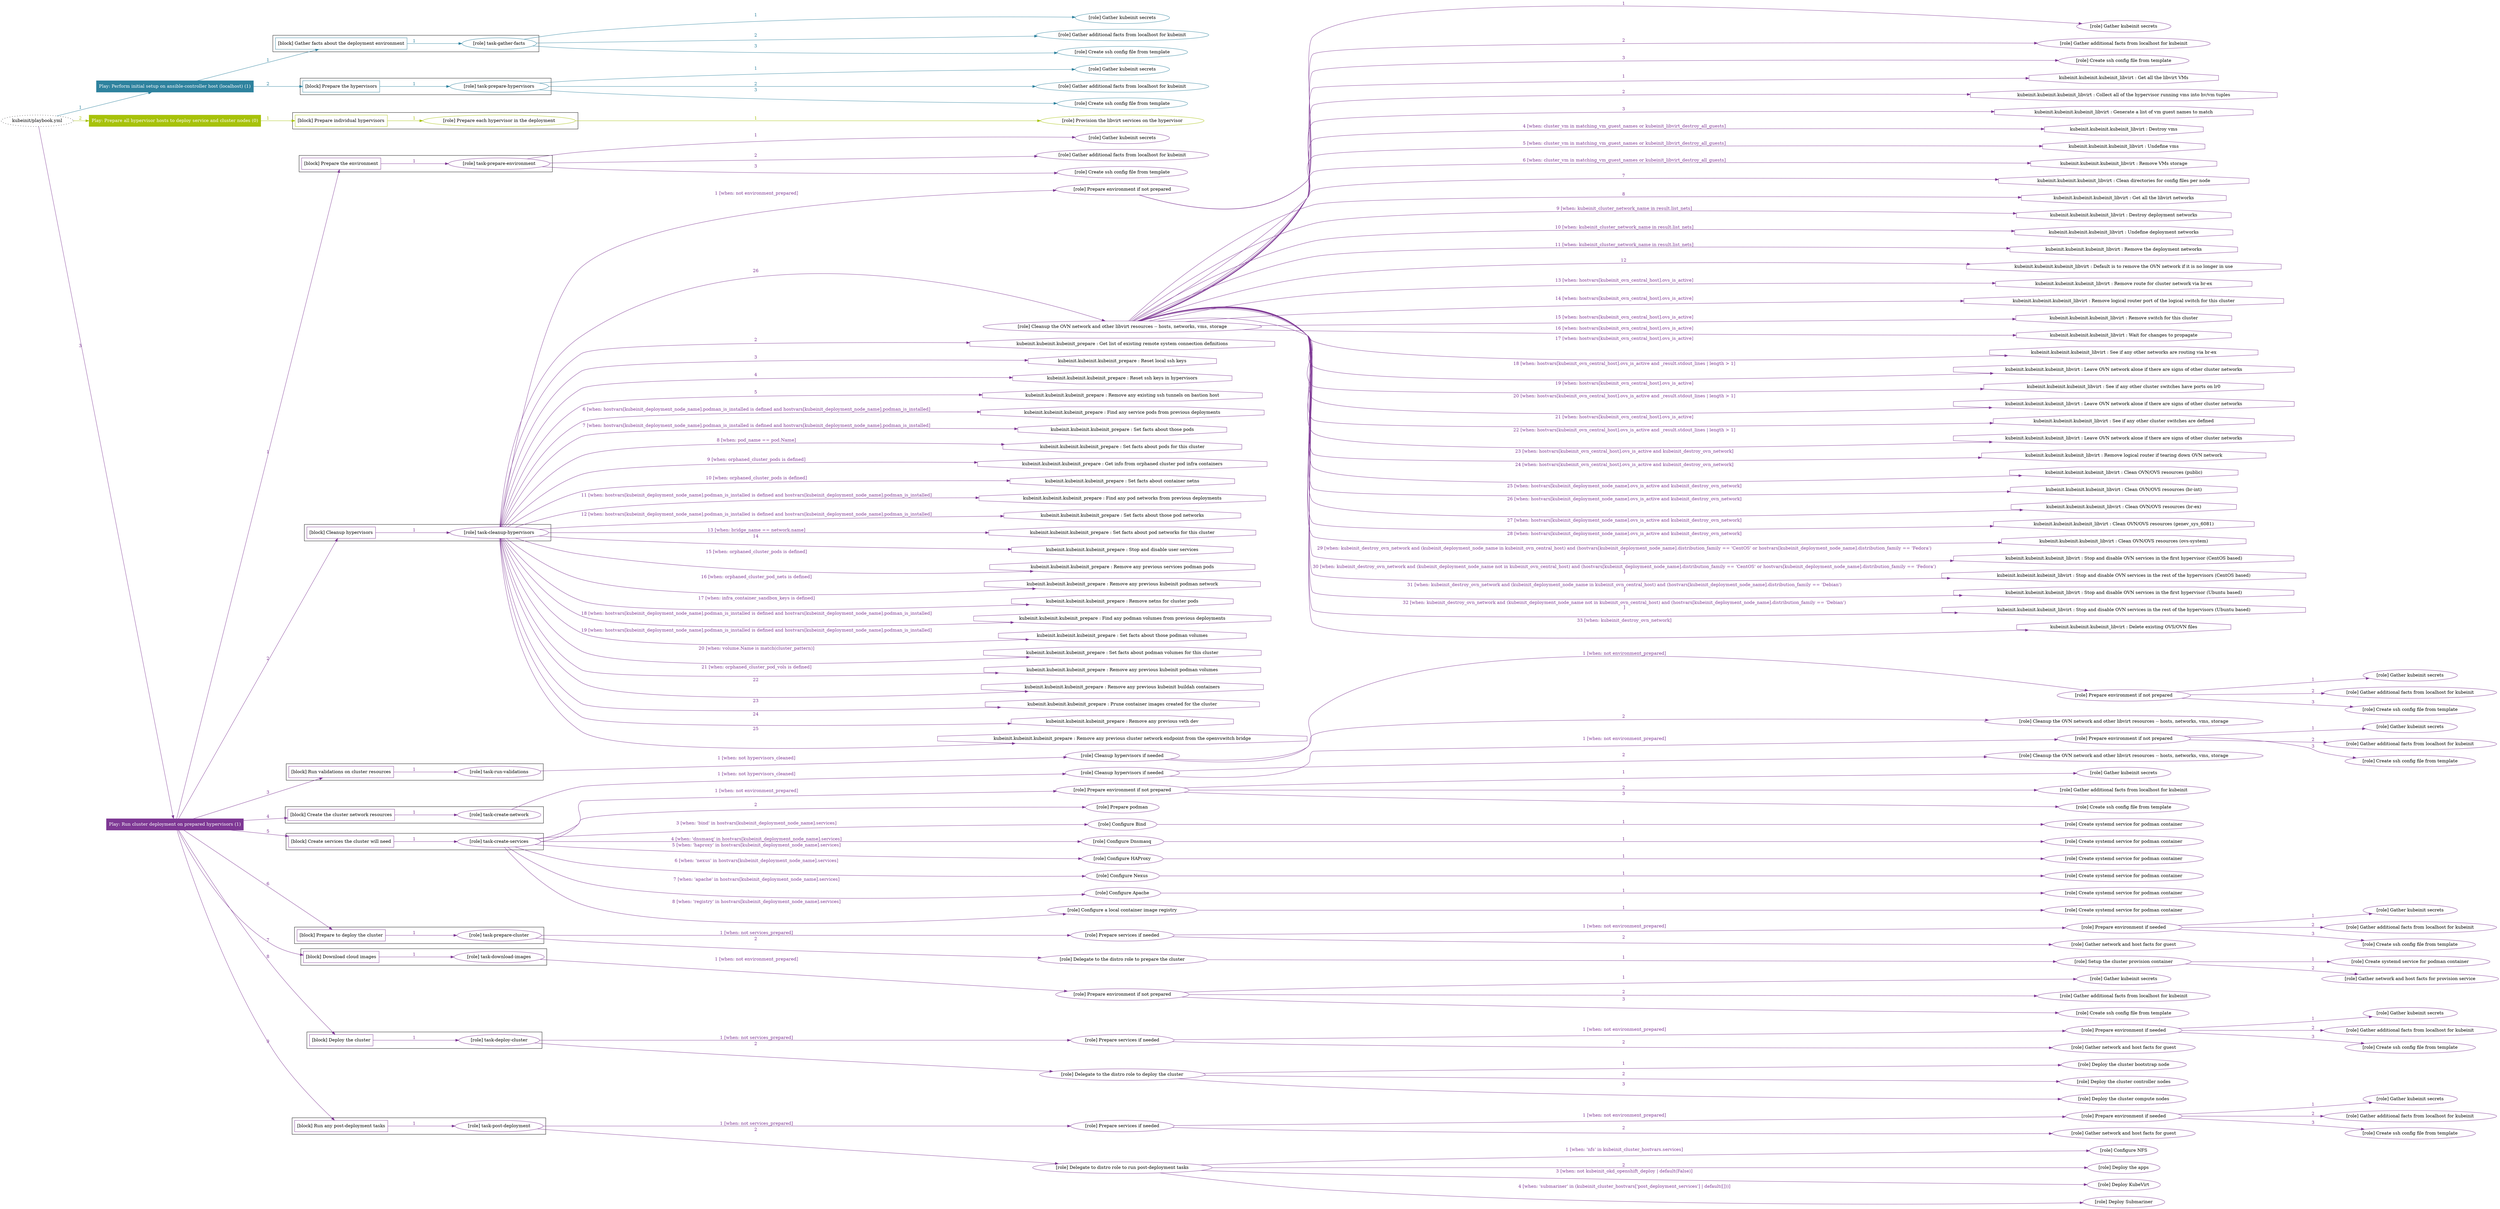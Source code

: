 digraph {
	graph [concentrate=true ordering=in rankdir=LR ratio=fill]
	edge [esep=5 sep=10]
	"kubeinit/playbook.yml" [URL="/home/runner/work/kubeinit/kubeinit/kubeinit/playbook.yml" id=playbook_739698b9 style=dotted]
	play_91cce972 [label="Play: Perform initial setup on ansible-controller host (localhost) (1)" URL="/home/runner/work/kubeinit/kubeinit/kubeinit/playbook.yml" color="#2e829e" fontcolor="#ffffff" id=play_91cce972 shape=box style=filled tooltip=localhost]
	"kubeinit/playbook.yml" -> play_91cce972 [label="1 " color="#2e829e" fontcolor="#2e829e" id=edge_60a3157b labeltooltip="1 " tooltip="1 "]
	subgraph "Gather kubeinit secrets" {
		role_01509874 [label="[role] Gather kubeinit secrets" URL="/home/runner/.ansible/collections/ansible_collections/kubeinit/kubeinit/roles/kubeinit_prepare/tasks/gather_kubeinit_facts.yml" color="#2e829e" id=role_01509874 tooltip="Gather kubeinit secrets"]
	}
	subgraph "Gather additional facts from localhost for kubeinit" {
		role_fbf62843 [label="[role] Gather additional facts from localhost for kubeinit" URL="/home/runner/.ansible/collections/ansible_collections/kubeinit/kubeinit/roles/kubeinit_prepare/tasks/gather_kubeinit_facts.yml" color="#2e829e" id=role_fbf62843 tooltip="Gather additional facts from localhost for kubeinit"]
	}
	subgraph "Create ssh config file from template" {
		role_debdef37 [label="[role] Create ssh config file from template" URL="/home/runner/.ansible/collections/ansible_collections/kubeinit/kubeinit/roles/kubeinit_prepare/tasks/gather_kubeinit_facts.yml" color="#2e829e" id=role_debdef37 tooltip="Create ssh config file from template"]
	}
	subgraph "task-gather-facts" {
		role_9ea00ba6 [label="[role] task-gather-facts" URL="/home/runner/work/kubeinit/kubeinit/kubeinit/playbook.yml" color="#2e829e" id=role_9ea00ba6 tooltip="task-gather-facts"]
		role_9ea00ba6 -> role_01509874 [label="1 " color="#2e829e" fontcolor="#2e829e" id=edge_de0af231 labeltooltip="1 " tooltip="1 "]
		role_9ea00ba6 -> role_fbf62843 [label="2 " color="#2e829e" fontcolor="#2e829e" id=edge_49c52c97 labeltooltip="2 " tooltip="2 "]
		role_9ea00ba6 -> role_debdef37 [label="3 " color="#2e829e" fontcolor="#2e829e" id=edge_ba5c85aa labeltooltip="3 " tooltip="3 "]
	}
	subgraph "Gather kubeinit secrets" {
		role_74a8581e [label="[role] Gather kubeinit secrets" URL="/home/runner/.ansible/collections/ansible_collections/kubeinit/kubeinit/roles/kubeinit_prepare/tasks/gather_kubeinit_facts.yml" color="#2e829e" id=role_74a8581e tooltip="Gather kubeinit secrets"]
	}
	subgraph "Gather additional facts from localhost for kubeinit" {
		role_3520de3a [label="[role] Gather additional facts from localhost for kubeinit" URL="/home/runner/.ansible/collections/ansible_collections/kubeinit/kubeinit/roles/kubeinit_prepare/tasks/gather_kubeinit_facts.yml" color="#2e829e" id=role_3520de3a tooltip="Gather additional facts from localhost for kubeinit"]
	}
	subgraph "Create ssh config file from template" {
		role_f7366d88 [label="[role] Create ssh config file from template" URL="/home/runner/.ansible/collections/ansible_collections/kubeinit/kubeinit/roles/kubeinit_prepare/tasks/gather_kubeinit_facts.yml" color="#2e829e" id=role_f7366d88 tooltip="Create ssh config file from template"]
	}
	subgraph "task-prepare-hypervisors" {
		role_7fc33fe1 [label="[role] task-prepare-hypervisors" URL="/home/runner/work/kubeinit/kubeinit/kubeinit/playbook.yml" color="#2e829e" id=role_7fc33fe1 tooltip="task-prepare-hypervisors"]
		role_7fc33fe1 -> role_74a8581e [label="1 " color="#2e829e" fontcolor="#2e829e" id=edge_f7871e4d labeltooltip="1 " tooltip="1 "]
		role_7fc33fe1 -> role_3520de3a [label="2 " color="#2e829e" fontcolor="#2e829e" id=edge_c15c4048 labeltooltip="2 " tooltip="2 "]
		role_7fc33fe1 -> role_f7366d88 [label="3 " color="#2e829e" fontcolor="#2e829e" id=edge_a6b2c82d labeltooltip="3 " tooltip="3 "]
	}
	subgraph "Play: Perform initial setup on ansible-controller host (localhost) (1)" {
		play_91cce972 -> block_cd198d80 [label=1 color="#2e829e" fontcolor="#2e829e" id=edge_9e4bd97f labeltooltip=1 tooltip=1]
		subgraph cluster_block_cd198d80 {
			block_cd198d80 [label="[block] Gather facts about the deployment environment" URL="/home/runner/work/kubeinit/kubeinit/kubeinit/playbook.yml" color="#2e829e" id=block_cd198d80 labeltooltip="Gather facts about the deployment environment" shape=box tooltip="Gather facts about the deployment environment"]
			block_cd198d80 -> role_9ea00ba6 [label="1 " color="#2e829e" fontcolor="#2e829e" id=edge_ea6c6e3c labeltooltip="1 " tooltip="1 "]
		}
		play_91cce972 -> block_872f9130 [label=2 color="#2e829e" fontcolor="#2e829e" id=edge_e65c3ec4 labeltooltip=2 tooltip=2]
		subgraph cluster_block_872f9130 {
			block_872f9130 [label="[block] Prepare the hypervisors" URL="/home/runner/work/kubeinit/kubeinit/kubeinit/playbook.yml" color="#2e829e" id=block_872f9130 labeltooltip="Prepare the hypervisors" shape=box tooltip="Prepare the hypervisors"]
			block_872f9130 -> role_7fc33fe1 [label="1 " color="#2e829e" fontcolor="#2e829e" id=edge_da721d6d labeltooltip="1 " tooltip="1 "]
		}
	}
	play_a1d1005b [label="Play: Prepare all hypervisor hosts to deploy service and cluster nodes (0)" URL="/home/runner/work/kubeinit/kubeinit/kubeinit/playbook.yml" color="#a7c20a" fontcolor="#ffffff" id=play_a1d1005b shape=box style=filled tooltip="Play: Prepare all hypervisor hosts to deploy service and cluster nodes (0)"]
	"kubeinit/playbook.yml" -> play_a1d1005b [label="2 " color="#a7c20a" fontcolor="#a7c20a" id=edge_380a89a5 labeltooltip="2 " tooltip="2 "]
	subgraph "Provision the libvirt services on the hypervisor" {
		role_9706b8ba [label="[role] Provision the libvirt services on the hypervisor" URL="/home/runner/.ansible/collections/ansible_collections/kubeinit/kubeinit/roles/kubeinit_prepare/tasks/prepare_hypervisor.yml" color="#a7c20a" id=role_9706b8ba tooltip="Provision the libvirt services on the hypervisor"]
	}
	subgraph "Prepare each hypervisor in the deployment" {
		role_b1df3b70 [label="[role] Prepare each hypervisor in the deployment" URL="/home/runner/work/kubeinit/kubeinit/kubeinit/playbook.yml" color="#a7c20a" id=role_b1df3b70 tooltip="Prepare each hypervisor in the deployment"]
		role_b1df3b70 -> role_9706b8ba [label="1 " color="#a7c20a" fontcolor="#a7c20a" id=edge_8a2ddae6 labeltooltip="1 " tooltip="1 "]
	}
	subgraph "Play: Prepare all hypervisor hosts to deploy service and cluster nodes (0)" {
		play_a1d1005b -> block_d9d2b5ef [label=1 color="#a7c20a" fontcolor="#a7c20a" id=edge_541e6767 labeltooltip=1 tooltip=1]
		subgraph cluster_block_d9d2b5ef {
			block_d9d2b5ef [label="[block] Prepare individual hypervisors" URL="/home/runner/work/kubeinit/kubeinit/kubeinit/playbook.yml" color="#a7c20a" id=block_d9d2b5ef labeltooltip="Prepare individual hypervisors" shape=box tooltip="Prepare individual hypervisors"]
			block_d9d2b5ef -> role_b1df3b70 [label="1 " color="#a7c20a" fontcolor="#a7c20a" id=edge_dc1eac51 labeltooltip="1 " tooltip="1 "]
		}
	}
	play_94b6f3f8 [label="Play: Run cluster deployment on prepared hypervisors (1)" URL="/home/runner/work/kubeinit/kubeinit/kubeinit/playbook.yml" color="#7e3894" fontcolor="#ffffff" id=play_94b6f3f8 shape=box style=filled tooltip=localhost]
	"kubeinit/playbook.yml" -> play_94b6f3f8 [label="3 " color="#7e3894" fontcolor="#7e3894" id=edge_40c45cd1 labeltooltip="3 " tooltip="3 "]
	subgraph "Gather kubeinit secrets" {
		role_3997d136 [label="[role] Gather kubeinit secrets" URL="/home/runner/.ansible/collections/ansible_collections/kubeinit/kubeinit/roles/kubeinit_prepare/tasks/gather_kubeinit_facts.yml" color="#7e3894" id=role_3997d136 tooltip="Gather kubeinit secrets"]
	}
	subgraph "Gather additional facts from localhost for kubeinit" {
		role_cb2da731 [label="[role] Gather additional facts from localhost for kubeinit" URL="/home/runner/.ansible/collections/ansible_collections/kubeinit/kubeinit/roles/kubeinit_prepare/tasks/gather_kubeinit_facts.yml" color="#7e3894" id=role_cb2da731 tooltip="Gather additional facts from localhost for kubeinit"]
	}
	subgraph "Create ssh config file from template" {
		role_a95332dd [label="[role] Create ssh config file from template" URL="/home/runner/.ansible/collections/ansible_collections/kubeinit/kubeinit/roles/kubeinit_prepare/tasks/gather_kubeinit_facts.yml" color="#7e3894" id=role_a95332dd tooltip="Create ssh config file from template"]
	}
	subgraph "task-prepare-environment" {
		role_300100cc [label="[role] task-prepare-environment" URL="/home/runner/work/kubeinit/kubeinit/kubeinit/playbook.yml" color="#7e3894" id=role_300100cc tooltip="task-prepare-environment"]
		role_300100cc -> role_3997d136 [label="1 " color="#7e3894" fontcolor="#7e3894" id=edge_96cce171 labeltooltip="1 " tooltip="1 "]
		role_300100cc -> role_cb2da731 [label="2 " color="#7e3894" fontcolor="#7e3894" id=edge_5656359d labeltooltip="2 " tooltip="2 "]
		role_300100cc -> role_a95332dd [label="3 " color="#7e3894" fontcolor="#7e3894" id=edge_81aed7b9 labeltooltip="3 " tooltip="3 "]
	}
	subgraph "Gather kubeinit secrets" {
		role_072096ad [label="[role] Gather kubeinit secrets" URL="/home/runner/.ansible/collections/ansible_collections/kubeinit/kubeinit/roles/kubeinit_prepare/tasks/gather_kubeinit_facts.yml" color="#7e3894" id=role_072096ad tooltip="Gather kubeinit secrets"]
	}
	subgraph "Gather additional facts from localhost for kubeinit" {
		role_8117cd7f [label="[role] Gather additional facts from localhost for kubeinit" URL="/home/runner/.ansible/collections/ansible_collections/kubeinit/kubeinit/roles/kubeinit_prepare/tasks/gather_kubeinit_facts.yml" color="#7e3894" id=role_8117cd7f tooltip="Gather additional facts from localhost for kubeinit"]
	}
	subgraph "Create ssh config file from template" {
		role_54839986 [label="[role] Create ssh config file from template" URL="/home/runner/.ansible/collections/ansible_collections/kubeinit/kubeinit/roles/kubeinit_prepare/tasks/gather_kubeinit_facts.yml" color="#7e3894" id=role_54839986 tooltip="Create ssh config file from template"]
	}
	subgraph "Prepare environment if not prepared" {
		role_56a137a8 [label="[role] Prepare environment if not prepared" URL="/home/runner/.ansible/collections/ansible_collections/kubeinit/kubeinit/roles/kubeinit_prepare/tasks/cleanup_hypervisors.yml" color="#7e3894" id=role_56a137a8 tooltip="Prepare environment if not prepared"]
		role_56a137a8 -> role_072096ad [label="1 " color="#7e3894" fontcolor="#7e3894" id=edge_93f71123 labeltooltip="1 " tooltip="1 "]
		role_56a137a8 -> role_8117cd7f [label="2 " color="#7e3894" fontcolor="#7e3894" id=edge_1c62ab2b labeltooltip="2 " tooltip="2 "]
		role_56a137a8 -> role_54839986 [label="3 " color="#7e3894" fontcolor="#7e3894" id=edge_dad6dd17 labeltooltip="3 " tooltip="3 "]
	}
	subgraph "Cleanup the OVN network and other libvirt resources -- hosts, networks, vms, storage" {
		role_d2698db2 [label="[role] Cleanup the OVN network and other libvirt resources -- hosts, networks, vms, storage" URL="/home/runner/.ansible/collections/ansible_collections/kubeinit/kubeinit/roles/kubeinit_prepare/tasks/cleanup_hypervisors.yml" color="#7e3894" id=role_d2698db2 tooltip="Cleanup the OVN network and other libvirt resources -- hosts, networks, vms, storage"]
		task_d38d0130 [label="kubeinit.kubeinit.kubeinit_libvirt : Get all the libvirt VMs" URL="/home/runner/.ansible/collections/ansible_collections/kubeinit/kubeinit/roles/kubeinit_libvirt/tasks/cleanup_libvirt.yml" color="#7e3894" id=task_d38d0130 shape=octagon tooltip="kubeinit.kubeinit.kubeinit_libvirt : Get all the libvirt VMs"]
		role_d2698db2 -> task_d38d0130 [label="1 " color="#7e3894" fontcolor="#7e3894" id=edge_dc6ebc61 labeltooltip="1 " tooltip="1 "]
		task_95199275 [label="kubeinit.kubeinit.kubeinit_libvirt : Collect all of the hypervisor running vms into hv/vm tuples" URL="/home/runner/.ansible/collections/ansible_collections/kubeinit/kubeinit/roles/kubeinit_libvirt/tasks/cleanup_libvirt.yml" color="#7e3894" id=task_95199275 shape=octagon tooltip="kubeinit.kubeinit.kubeinit_libvirt : Collect all of the hypervisor running vms into hv/vm tuples"]
		role_d2698db2 -> task_95199275 [label="2 " color="#7e3894" fontcolor="#7e3894" id=edge_0a9aa354 labeltooltip="2 " tooltip="2 "]
		task_727b4026 [label="kubeinit.kubeinit.kubeinit_libvirt : Generate a list of vm guest names to match" URL="/home/runner/.ansible/collections/ansible_collections/kubeinit/kubeinit/roles/kubeinit_libvirt/tasks/cleanup_libvirt.yml" color="#7e3894" id=task_727b4026 shape=octagon tooltip="kubeinit.kubeinit.kubeinit_libvirt : Generate a list of vm guest names to match"]
		role_d2698db2 -> task_727b4026 [label="3 " color="#7e3894" fontcolor="#7e3894" id=edge_2cc878d7 labeltooltip="3 " tooltip="3 "]
		task_c4ab1ac3 [label="kubeinit.kubeinit.kubeinit_libvirt : Destroy vms" URL="/home/runner/.ansible/collections/ansible_collections/kubeinit/kubeinit/roles/kubeinit_libvirt/tasks/cleanup_libvirt.yml" color="#7e3894" id=task_c4ab1ac3 shape=octagon tooltip="kubeinit.kubeinit.kubeinit_libvirt : Destroy vms"]
		role_d2698db2 -> task_c4ab1ac3 [label="4 [when: cluster_vm in matching_vm_guest_names or kubeinit_libvirt_destroy_all_guests]" color="#7e3894" fontcolor="#7e3894" id=edge_2c08df6e labeltooltip="4 [when: cluster_vm in matching_vm_guest_names or kubeinit_libvirt_destroy_all_guests]" tooltip="4 [when: cluster_vm in matching_vm_guest_names or kubeinit_libvirt_destroy_all_guests]"]
		task_76d2cc7f [label="kubeinit.kubeinit.kubeinit_libvirt : Undefine vms" URL="/home/runner/.ansible/collections/ansible_collections/kubeinit/kubeinit/roles/kubeinit_libvirt/tasks/cleanup_libvirt.yml" color="#7e3894" id=task_76d2cc7f shape=octagon tooltip="kubeinit.kubeinit.kubeinit_libvirt : Undefine vms"]
		role_d2698db2 -> task_76d2cc7f [label="5 [when: cluster_vm in matching_vm_guest_names or kubeinit_libvirt_destroy_all_guests]" color="#7e3894" fontcolor="#7e3894" id=edge_7bf2b890 labeltooltip="5 [when: cluster_vm in matching_vm_guest_names or kubeinit_libvirt_destroy_all_guests]" tooltip="5 [when: cluster_vm in matching_vm_guest_names or kubeinit_libvirt_destroy_all_guests]"]
		task_b79e092f [label="kubeinit.kubeinit.kubeinit_libvirt : Remove VMs storage" URL="/home/runner/.ansible/collections/ansible_collections/kubeinit/kubeinit/roles/kubeinit_libvirt/tasks/cleanup_libvirt.yml" color="#7e3894" id=task_b79e092f shape=octagon tooltip="kubeinit.kubeinit.kubeinit_libvirt : Remove VMs storage"]
		role_d2698db2 -> task_b79e092f [label="6 [when: cluster_vm in matching_vm_guest_names or kubeinit_libvirt_destroy_all_guests]" color="#7e3894" fontcolor="#7e3894" id=edge_0917b0fe labeltooltip="6 [when: cluster_vm in matching_vm_guest_names or kubeinit_libvirt_destroy_all_guests]" tooltip="6 [when: cluster_vm in matching_vm_guest_names or kubeinit_libvirt_destroy_all_guests]"]
		task_0eb9fd99 [label="kubeinit.kubeinit.kubeinit_libvirt : Clean directories for config files per node" URL="/home/runner/.ansible/collections/ansible_collections/kubeinit/kubeinit/roles/kubeinit_libvirt/tasks/cleanup_libvirt.yml" color="#7e3894" id=task_0eb9fd99 shape=octagon tooltip="kubeinit.kubeinit.kubeinit_libvirt : Clean directories for config files per node"]
		role_d2698db2 -> task_0eb9fd99 [label="7 " color="#7e3894" fontcolor="#7e3894" id=edge_4707fdb1 labeltooltip="7 " tooltip="7 "]
		task_8e6a8e3e [label="kubeinit.kubeinit.kubeinit_libvirt : Get all the libvirt networks" URL="/home/runner/.ansible/collections/ansible_collections/kubeinit/kubeinit/roles/kubeinit_libvirt/tasks/cleanup_libvirt.yml" color="#7e3894" id=task_8e6a8e3e shape=octagon tooltip="kubeinit.kubeinit.kubeinit_libvirt : Get all the libvirt networks"]
		role_d2698db2 -> task_8e6a8e3e [label="8 " color="#7e3894" fontcolor="#7e3894" id=edge_4dd71891 labeltooltip="8 " tooltip="8 "]
		task_8e4dcf27 [label="kubeinit.kubeinit.kubeinit_libvirt : Destroy deployment networks" URL="/home/runner/.ansible/collections/ansible_collections/kubeinit/kubeinit/roles/kubeinit_libvirt/tasks/cleanup_libvirt.yml" color="#7e3894" id=task_8e4dcf27 shape=octagon tooltip="kubeinit.kubeinit.kubeinit_libvirt : Destroy deployment networks"]
		role_d2698db2 -> task_8e4dcf27 [label="9 [when: kubeinit_cluster_network_name in result.list_nets]" color="#7e3894" fontcolor="#7e3894" id=edge_89a12e68 labeltooltip="9 [when: kubeinit_cluster_network_name in result.list_nets]" tooltip="9 [when: kubeinit_cluster_network_name in result.list_nets]"]
		task_dca8a6f1 [label="kubeinit.kubeinit.kubeinit_libvirt : Undefine deployment networks" URL="/home/runner/.ansible/collections/ansible_collections/kubeinit/kubeinit/roles/kubeinit_libvirt/tasks/cleanup_libvirt.yml" color="#7e3894" id=task_dca8a6f1 shape=octagon tooltip="kubeinit.kubeinit.kubeinit_libvirt : Undefine deployment networks"]
		role_d2698db2 -> task_dca8a6f1 [label="10 [when: kubeinit_cluster_network_name in result.list_nets]" color="#7e3894" fontcolor="#7e3894" id=edge_07309205 labeltooltip="10 [when: kubeinit_cluster_network_name in result.list_nets]" tooltip="10 [when: kubeinit_cluster_network_name in result.list_nets]"]
		task_33a2a255 [label="kubeinit.kubeinit.kubeinit_libvirt : Remove the deployment networks" URL="/home/runner/.ansible/collections/ansible_collections/kubeinit/kubeinit/roles/kubeinit_libvirt/tasks/cleanup_libvirt.yml" color="#7e3894" id=task_33a2a255 shape=octagon tooltip="kubeinit.kubeinit.kubeinit_libvirt : Remove the deployment networks"]
		role_d2698db2 -> task_33a2a255 [label="11 [when: kubeinit_cluster_network_name in result.list_nets]" color="#7e3894" fontcolor="#7e3894" id=edge_9651632c labeltooltip="11 [when: kubeinit_cluster_network_name in result.list_nets]" tooltip="11 [when: kubeinit_cluster_network_name in result.list_nets]"]
		task_4ed240a0 [label="kubeinit.kubeinit.kubeinit_libvirt : Default is to remove the OVN network if it is no longer in use" URL="/home/runner/.ansible/collections/ansible_collections/kubeinit/kubeinit/roles/kubeinit_libvirt/tasks/cleanup_libvirt.yml" color="#7e3894" id=task_4ed240a0 shape=octagon tooltip="kubeinit.kubeinit.kubeinit_libvirt : Default is to remove the OVN network if it is no longer in use"]
		role_d2698db2 -> task_4ed240a0 [label="12 " color="#7e3894" fontcolor="#7e3894" id=edge_f01b8231 labeltooltip="12 " tooltip="12 "]
		task_5ee3c05f [label="kubeinit.kubeinit.kubeinit_libvirt : Remove route for cluster network via br-ex" URL="/home/runner/.ansible/collections/ansible_collections/kubeinit/kubeinit/roles/kubeinit_libvirt/tasks/cleanup_libvirt.yml" color="#7e3894" id=task_5ee3c05f shape=octagon tooltip="kubeinit.kubeinit.kubeinit_libvirt : Remove route for cluster network via br-ex"]
		role_d2698db2 -> task_5ee3c05f [label="13 [when: hostvars[kubeinit_ovn_central_host].ovs_is_active]" color="#7e3894" fontcolor="#7e3894" id=edge_f7aa6ed5 labeltooltip="13 [when: hostvars[kubeinit_ovn_central_host].ovs_is_active]" tooltip="13 [when: hostvars[kubeinit_ovn_central_host].ovs_is_active]"]
		task_6a03c6c0 [label="kubeinit.kubeinit.kubeinit_libvirt : Remove logical router port of the logical switch for this cluster" URL="/home/runner/.ansible/collections/ansible_collections/kubeinit/kubeinit/roles/kubeinit_libvirt/tasks/cleanup_libvirt.yml" color="#7e3894" id=task_6a03c6c0 shape=octagon tooltip="kubeinit.kubeinit.kubeinit_libvirt : Remove logical router port of the logical switch for this cluster"]
		role_d2698db2 -> task_6a03c6c0 [label="14 [when: hostvars[kubeinit_ovn_central_host].ovs_is_active]" color="#7e3894" fontcolor="#7e3894" id=edge_2d9697de labeltooltip="14 [when: hostvars[kubeinit_ovn_central_host].ovs_is_active]" tooltip="14 [when: hostvars[kubeinit_ovn_central_host].ovs_is_active]"]
		task_e2c68747 [label="kubeinit.kubeinit.kubeinit_libvirt : Remove switch for this cluster" URL="/home/runner/.ansible/collections/ansible_collections/kubeinit/kubeinit/roles/kubeinit_libvirt/tasks/cleanup_libvirt.yml" color="#7e3894" id=task_e2c68747 shape=octagon tooltip="kubeinit.kubeinit.kubeinit_libvirt : Remove switch for this cluster"]
		role_d2698db2 -> task_e2c68747 [label="15 [when: hostvars[kubeinit_ovn_central_host].ovs_is_active]" color="#7e3894" fontcolor="#7e3894" id=edge_2a7adea6 labeltooltip="15 [when: hostvars[kubeinit_ovn_central_host].ovs_is_active]" tooltip="15 [when: hostvars[kubeinit_ovn_central_host].ovs_is_active]"]
		task_2c728fa7 [label="kubeinit.kubeinit.kubeinit_libvirt : Wait for changes to propagate" URL="/home/runner/.ansible/collections/ansible_collections/kubeinit/kubeinit/roles/kubeinit_libvirt/tasks/cleanup_libvirt.yml" color="#7e3894" id=task_2c728fa7 shape=octagon tooltip="kubeinit.kubeinit.kubeinit_libvirt : Wait for changes to propagate"]
		role_d2698db2 -> task_2c728fa7 [label="16 [when: hostvars[kubeinit_ovn_central_host].ovs_is_active]" color="#7e3894" fontcolor="#7e3894" id=edge_c2adf197 labeltooltip="16 [when: hostvars[kubeinit_ovn_central_host].ovs_is_active]" tooltip="16 [when: hostvars[kubeinit_ovn_central_host].ovs_is_active]"]
		task_2d17a2c3 [label="kubeinit.kubeinit.kubeinit_libvirt : See if any other networks are routing via br-ex" URL="/home/runner/.ansible/collections/ansible_collections/kubeinit/kubeinit/roles/kubeinit_libvirt/tasks/cleanup_libvirt.yml" color="#7e3894" id=task_2d17a2c3 shape=octagon tooltip="kubeinit.kubeinit.kubeinit_libvirt : See if any other networks are routing via br-ex"]
		role_d2698db2 -> task_2d17a2c3 [label="17 [when: hostvars[kubeinit_ovn_central_host].ovs_is_active]" color="#7e3894" fontcolor="#7e3894" id=edge_c6883117 labeltooltip="17 [when: hostvars[kubeinit_ovn_central_host].ovs_is_active]" tooltip="17 [when: hostvars[kubeinit_ovn_central_host].ovs_is_active]"]
		task_fc5b9bc4 [label="kubeinit.kubeinit.kubeinit_libvirt : Leave OVN network alone if there are signs of other cluster networks" URL="/home/runner/.ansible/collections/ansible_collections/kubeinit/kubeinit/roles/kubeinit_libvirt/tasks/cleanup_libvirt.yml" color="#7e3894" id=task_fc5b9bc4 shape=octagon tooltip="kubeinit.kubeinit.kubeinit_libvirt : Leave OVN network alone if there are signs of other cluster networks"]
		role_d2698db2 -> task_fc5b9bc4 [label="18 [when: hostvars[kubeinit_ovn_central_host].ovs_is_active and _result.stdout_lines | length > 1]" color="#7e3894" fontcolor="#7e3894" id=edge_16c97677 labeltooltip="18 [when: hostvars[kubeinit_ovn_central_host].ovs_is_active and _result.stdout_lines | length > 1]" tooltip="18 [when: hostvars[kubeinit_ovn_central_host].ovs_is_active and _result.stdout_lines | length > 1]"]
		task_15e6d3fe [label="kubeinit.kubeinit.kubeinit_libvirt : See if any other cluster switches have ports on lr0" URL="/home/runner/.ansible/collections/ansible_collections/kubeinit/kubeinit/roles/kubeinit_libvirt/tasks/cleanup_libvirt.yml" color="#7e3894" id=task_15e6d3fe shape=octagon tooltip="kubeinit.kubeinit.kubeinit_libvirt : See if any other cluster switches have ports on lr0"]
		role_d2698db2 -> task_15e6d3fe [label="19 [when: hostvars[kubeinit_ovn_central_host].ovs_is_active]" color="#7e3894" fontcolor="#7e3894" id=edge_8b9e0f87 labeltooltip="19 [when: hostvars[kubeinit_ovn_central_host].ovs_is_active]" tooltip="19 [when: hostvars[kubeinit_ovn_central_host].ovs_is_active]"]
		task_911cb97d [label="kubeinit.kubeinit.kubeinit_libvirt : Leave OVN network alone if there are signs of other cluster networks" URL="/home/runner/.ansible/collections/ansible_collections/kubeinit/kubeinit/roles/kubeinit_libvirt/tasks/cleanup_libvirt.yml" color="#7e3894" id=task_911cb97d shape=octagon tooltip="kubeinit.kubeinit.kubeinit_libvirt : Leave OVN network alone if there are signs of other cluster networks"]
		role_d2698db2 -> task_911cb97d [label="20 [when: hostvars[kubeinit_ovn_central_host].ovs_is_active and _result.stdout_lines | length > 1]" color="#7e3894" fontcolor="#7e3894" id=edge_b3398fe4 labeltooltip="20 [when: hostvars[kubeinit_ovn_central_host].ovs_is_active and _result.stdout_lines | length > 1]" tooltip="20 [when: hostvars[kubeinit_ovn_central_host].ovs_is_active and _result.stdout_lines | length > 1]"]
		task_4e7255f4 [label="kubeinit.kubeinit.kubeinit_libvirt : See if any other cluster switches are defined" URL="/home/runner/.ansible/collections/ansible_collections/kubeinit/kubeinit/roles/kubeinit_libvirt/tasks/cleanup_libvirt.yml" color="#7e3894" id=task_4e7255f4 shape=octagon tooltip="kubeinit.kubeinit.kubeinit_libvirt : See if any other cluster switches are defined"]
		role_d2698db2 -> task_4e7255f4 [label="21 [when: hostvars[kubeinit_ovn_central_host].ovs_is_active]" color="#7e3894" fontcolor="#7e3894" id=edge_14413a12 labeltooltip="21 [when: hostvars[kubeinit_ovn_central_host].ovs_is_active]" tooltip="21 [when: hostvars[kubeinit_ovn_central_host].ovs_is_active]"]
		task_e7df0acd [label="kubeinit.kubeinit.kubeinit_libvirt : Leave OVN network alone if there are signs of other cluster networks" URL="/home/runner/.ansible/collections/ansible_collections/kubeinit/kubeinit/roles/kubeinit_libvirt/tasks/cleanup_libvirt.yml" color="#7e3894" id=task_e7df0acd shape=octagon tooltip="kubeinit.kubeinit.kubeinit_libvirt : Leave OVN network alone if there are signs of other cluster networks"]
		role_d2698db2 -> task_e7df0acd [label="22 [when: hostvars[kubeinit_ovn_central_host].ovs_is_active and _result.stdout_lines | length > 1]" color="#7e3894" fontcolor="#7e3894" id=edge_8b30f745 labeltooltip="22 [when: hostvars[kubeinit_ovn_central_host].ovs_is_active and _result.stdout_lines | length > 1]" tooltip="22 [when: hostvars[kubeinit_ovn_central_host].ovs_is_active and _result.stdout_lines | length > 1]"]
		task_ffde28d8 [label="kubeinit.kubeinit.kubeinit_libvirt : Remove logical router if tearing down OVN network" URL="/home/runner/.ansible/collections/ansible_collections/kubeinit/kubeinit/roles/kubeinit_libvirt/tasks/cleanup_libvirt.yml" color="#7e3894" id=task_ffde28d8 shape=octagon tooltip="kubeinit.kubeinit.kubeinit_libvirt : Remove logical router if tearing down OVN network"]
		role_d2698db2 -> task_ffde28d8 [label="23 [when: hostvars[kubeinit_ovn_central_host].ovs_is_active and kubeinit_destroy_ovn_network]" color="#7e3894" fontcolor="#7e3894" id=edge_6e5cc86f labeltooltip="23 [when: hostvars[kubeinit_ovn_central_host].ovs_is_active and kubeinit_destroy_ovn_network]" tooltip="23 [when: hostvars[kubeinit_ovn_central_host].ovs_is_active and kubeinit_destroy_ovn_network]"]
		task_0757e34c [label="kubeinit.kubeinit.kubeinit_libvirt : Clean OVN/OVS resources (public)" URL="/home/runner/.ansible/collections/ansible_collections/kubeinit/kubeinit/roles/kubeinit_libvirt/tasks/cleanup_libvirt.yml" color="#7e3894" id=task_0757e34c shape=octagon tooltip="kubeinit.kubeinit.kubeinit_libvirt : Clean OVN/OVS resources (public)"]
		role_d2698db2 -> task_0757e34c [label="24 [when: hostvars[kubeinit_ovn_central_host].ovs_is_active and kubeinit_destroy_ovn_network]" color="#7e3894" fontcolor="#7e3894" id=edge_54546b10 labeltooltip="24 [when: hostvars[kubeinit_ovn_central_host].ovs_is_active and kubeinit_destroy_ovn_network]" tooltip="24 [when: hostvars[kubeinit_ovn_central_host].ovs_is_active and kubeinit_destroy_ovn_network]"]
		task_46bc4eae [label="kubeinit.kubeinit.kubeinit_libvirt : Clean OVN/OVS resources (br-int)" URL="/home/runner/.ansible/collections/ansible_collections/kubeinit/kubeinit/roles/kubeinit_libvirt/tasks/cleanup_libvirt.yml" color="#7e3894" id=task_46bc4eae shape=octagon tooltip="kubeinit.kubeinit.kubeinit_libvirt : Clean OVN/OVS resources (br-int)"]
		role_d2698db2 -> task_46bc4eae [label="25 [when: hostvars[kubeinit_deployment_node_name].ovs_is_active and kubeinit_destroy_ovn_network]" color="#7e3894" fontcolor="#7e3894" id=edge_fd028d66 labeltooltip="25 [when: hostvars[kubeinit_deployment_node_name].ovs_is_active and kubeinit_destroy_ovn_network]" tooltip="25 [when: hostvars[kubeinit_deployment_node_name].ovs_is_active and kubeinit_destroy_ovn_network]"]
		task_c790756c [label="kubeinit.kubeinit.kubeinit_libvirt : Clean OVN/OVS resources (br-ex)" URL="/home/runner/.ansible/collections/ansible_collections/kubeinit/kubeinit/roles/kubeinit_libvirt/tasks/cleanup_libvirt.yml" color="#7e3894" id=task_c790756c shape=octagon tooltip="kubeinit.kubeinit.kubeinit_libvirt : Clean OVN/OVS resources (br-ex)"]
		role_d2698db2 -> task_c790756c [label="26 [when: hostvars[kubeinit_deployment_node_name].ovs_is_active and kubeinit_destroy_ovn_network]" color="#7e3894" fontcolor="#7e3894" id=edge_a62aef0e labeltooltip="26 [when: hostvars[kubeinit_deployment_node_name].ovs_is_active and kubeinit_destroy_ovn_network]" tooltip="26 [when: hostvars[kubeinit_deployment_node_name].ovs_is_active and kubeinit_destroy_ovn_network]"]
		task_fcd94c67 [label="kubeinit.kubeinit.kubeinit_libvirt : Clean OVN/OVS resources (genev_sys_6081)" URL="/home/runner/.ansible/collections/ansible_collections/kubeinit/kubeinit/roles/kubeinit_libvirt/tasks/cleanup_libvirt.yml" color="#7e3894" id=task_fcd94c67 shape=octagon tooltip="kubeinit.kubeinit.kubeinit_libvirt : Clean OVN/OVS resources (genev_sys_6081)"]
		role_d2698db2 -> task_fcd94c67 [label="27 [when: hostvars[kubeinit_deployment_node_name].ovs_is_active and kubeinit_destroy_ovn_network]" color="#7e3894" fontcolor="#7e3894" id=edge_d22a4474 labeltooltip="27 [when: hostvars[kubeinit_deployment_node_name].ovs_is_active and kubeinit_destroy_ovn_network]" tooltip="27 [when: hostvars[kubeinit_deployment_node_name].ovs_is_active and kubeinit_destroy_ovn_network]"]
		task_fbacddad [label="kubeinit.kubeinit.kubeinit_libvirt : Clean OVN/OVS resources (ovs-system)" URL="/home/runner/.ansible/collections/ansible_collections/kubeinit/kubeinit/roles/kubeinit_libvirt/tasks/cleanup_libvirt.yml" color="#7e3894" id=task_fbacddad shape=octagon tooltip="kubeinit.kubeinit.kubeinit_libvirt : Clean OVN/OVS resources (ovs-system)"]
		role_d2698db2 -> task_fbacddad [label="28 [when: hostvars[kubeinit_deployment_node_name].ovs_is_active and kubeinit_destroy_ovn_network]" color="#7e3894" fontcolor="#7e3894" id=edge_2cc88558 labeltooltip="28 [when: hostvars[kubeinit_deployment_node_name].ovs_is_active and kubeinit_destroy_ovn_network]" tooltip="28 [when: hostvars[kubeinit_deployment_node_name].ovs_is_active and kubeinit_destroy_ovn_network]"]
		task_6a4d9731 [label="kubeinit.kubeinit.kubeinit_libvirt : Stop and disable OVN services in the first hypervisor (CentOS based)" URL="/home/runner/.ansible/collections/ansible_collections/kubeinit/kubeinit/roles/kubeinit_libvirt/tasks/cleanup_libvirt.yml" color="#7e3894" id=task_6a4d9731 shape=octagon tooltip="kubeinit.kubeinit.kubeinit_libvirt : Stop and disable OVN services in the first hypervisor (CentOS based)"]
		role_d2698db2 -> task_6a4d9731 [label="29 [when: kubeinit_destroy_ovn_network and (kubeinit_deployment_node_name in kubeinit_ovn_central_host) and (hostvars[kubeinit_deployment_node_name].distribution_family == 'CentOS' or hostvars[kubeinit_deployment_node_name].distribution_family == 'Fedora')
]" color="#7e3894" fontcolor="#7e3894" id=edge_c32b5417 labeltooltip="29 [when: kubeinit_destroy_ovn_network and (kubeinit_deployment_node_name in kubeinit_ovn_central_host) and (hostvars[kubeinit_deployment_node_name].distribution_family == 'CentOS' or hostvars[kubeinit_deployment_node_name].distribution_family == 'Fedora')
]" tooltip="29 [when: kubeinit_destroy_ovn_network and (kubeinit_deployment_node_name in kubeinit_ovn_central_host) and (hostvars[kubeinit_deployment_node_name].distribution_family == 'CentOS' or hostvars[kubeinit_deployment_node_name].distribution_family == 'Fedora')
]"]
		task_4db28a5c [label="kubeinit.kubeinit.kubeinit_libvirt : Stop and disable OVN services in the rest of the hypervisors (CentOS based)" URL="/home/runner/.ansible/collections/ansible_collections/kubeinit/kubeinit/roles/kubeinit_libvirt/tasks/cleanup_libvirt.yml" color="#7e3894" id=task_4db28a5c shape=octagon tooltip="kubeinit.kubeinit.kubeinit_libvirt : Stop and disable OVN services in the rest of the hypervisors (CentOS based)"]
		role_d2698db2 -> task_4db28a5c [label="30 [when: kubeinit_destroy_ovn_network and (kubeinit_deployment_node_name not in kubeinit_ovn_central_host) and (hostvars[kubeinit_deployment_node_name].distribution_family == 'CentOS' or hostvars[kubeinit_deployment_node_name].distribution_family == 'Fedora')
]" color="#7e3894" fontcolor="#7e3894" id=edge_d0f2f46b labeltooltip="30 [when: kubeinit_destroy_ovn_network and (kubeinit_deployment_node_name not in kubeinit_ovn_central_host) and (hostvars[kubeinit_deployment_node_name].distribution_family == 'CentOS' or hostvars[kubeinit_deployment_node_name].distribution_family == 'Fedora')
]" tooltip="30 [when: kubeinit_destroy_ovn_network and (kubeinit_deployment_node_name not in kubeinit_ovn_central_host) and (hostvars[kubeinit_deployment_node_name].distribution_family == 'CentOS' or hostvars[kubeinit_deployment_node_name].distribution_family == 'Fedora')
]"]
		task_cb612f9d [label="kubeinit.kubeinit.kubeinit_libvirt : Stop and disable OVN services in the first hypervisor (Ubuntu based)" URL="/home/runner/.ansible/collections/ansible_collections/kubeinit/kubeinit/roles/kubeinit_libvirt/tasks/cleanup_libvirt.yml" color="#7e3894" id=task_cb612f9d shape=octagon tooltip="kubeinit.kubeinit.kubeinit_libvirt : Stop and disable OVN services in the first hypervisor (Ubuntu based)"]
		role_d2698db2 -> task_cb612f9d [label="31 [when: kubeinit_destroy_ovn_network and (kubeinit_deployment_node_name in kubeinit_ovn_central_host) and (hostvars[kubeinit_deployment_node_name].distribution_family == 'Debian')
]" color="#7e3894" fontcolor="#7e3894" id=edge_d0fffdb7 labeltooltip="31 [when: kubeinit_destroy_ovn_network and (kubeinit_deployment_node_name in kubeinit_ovn_central_host) and (hostvars[kubeinit_deployment_node_name].distribution_family == 'Debian')
]" tooltip="31 [when: kubeinit_destroy_ovn_network and (kubeinit_deployment_node_name in kubeinit_ovn_central_host) and (hostvars[kubeinit_deployment_node_name].distribution_family == 'Debian')
]"]
		task_235be8c7 [label="kubeinit.kubeinit.kubeinit_libvirt : Stop and disable OVN services in the rest of the hypervisors (Ubuntu based)" URL="/home/runner/.ansible/collections/ansible_collections/kubeinit/kubeinit/roles/kubeinit_libvirt/tasks/cleanup_libvirt.yml" color="#7e3894" id=task_235be8c7 shape=octagon tooltip="kubeinit.kubeinit.kubeinit_libvirt : Stop and disable OVN services in the rest of the hypervisors (Ubuntu based)"]
		role_d2698db2 -> task_235be8c7 [label="32 [when: kubeinit_destroy_ovn_network and (kubeinit_deployment_node_name not in kubeinit_ovn_central_host) and (hostvars[kubeinit_deployment_node_name].distribution_family == 'Debian')
]" color="#7e3894" fontcolor="#7e3894" id=edge_273dd665 labeltooltip="32 [when: kubeinit_destroy_ovn_network and (kubeinit_deployment_node_name not in kubeinit_ovn_central_host) and (hostvars[kubeinit_deployment_node_name].distribution_family == 'Debian')
]" tooltip="32 [when: kubeinit_destroy_ovn_network and (kubeinit_deployment_node_name not in kubeinit_ovn_central_host) and (hostvars[kubeinit_deployment_node_name].distribution_family == 'Debian')
]"]
		task_223d5405 [label="kubeinit.kubeinit.kubeinit_libvirt : Delete existing OVS/OVN files" URL="/home/runner/.ansible/collections/ansible_collections/kubeinit/kubeinit/roles/kubeinit_libvirt/tasks/cleanup_libvirt.yml" color="#7e3894" id=task_223d5405 shape=octagon tooltip="kubeinit.kubeinit.kubeinit_libvirt : Delete existing OVS/OVN files"]
		role_d2698db2 -> task_223d5405 [label="33 [when: kubeinit_destroy_ovn_network]" color="#7e3894" fontcolor="#7e3894" id=edge_ab1e8535 labeltooltip="33 [when: kubeinit_destroy_ovn_network]" tooltip="33 [when: kubeinit_destroy_ovn_network]"]
	}
	subgraph "task-cleanup-hypervisors" {
		role_e8f36e7f [label="[role] task-cleanup-hypervisors" URL="/home/runner/work/kubeinit/kubeinit/kubeinit/playbook.yml" color="#7e3894" id=role_e8f36e7f tooltip="task-cleanup-hypervisors"]
		role_e8f36e7f -> role_56a137a8 [label="1 [when: not environment_prepared]" color="#7e3894" fontcolor="#7e3894" id=edge_b46abc94 labeltooltip="1 [when: not environment_prepared]" tooltip="1 [when: not environment_prepared]"]
		task_d8d008ca [label="kubeinit.kubeinit.kubeinit_prepare : Get list of existing remote system connection definitions" URL="/home/runner/.ansible/collections/ansible_collections/kubeinit/kubeinit/roles/kubeinit_prepare/tasks/cleanup_hypervisors.yml" color="#7e3894" id=task_d8d008ca shape=octagon tooltip="kubeinit.kubeinit.kubeinit_prepare : Get list of existing remote system connection definitions"]
		role_e8f36e7f -> task_d8d008ca [label="2 " color="#7e3894" fontcolor="#7e3894" id=edge_e5f71f6a labeltooltip="2 " tooltip="2 "]
		task_7d673c85 [label="kubeinit.kubeinit.kubeinit_prepare : Reset local ssh keys" URL="/home/runner/.ansible/collections/ansible_collections/kubeinit/kubeinit/roles/kubeinit_prepare/tasks/cleanup_hypervisors.yml" color="#7e3894" id=task_7d673c85 shape=octagon tooltip="kubeinit.kubeinit.kubeinit_prepare : Reset local ssh keys"]
		role_e8f36e7f -> task_7d673c85 [label="3 " color="#7e3894" fontcolor="#7e3894" id=edge_f8a40588 labeltooltip="3 " tooltip="3 "]
		task_b003a1ab [label="kubeinit.kubeinit.kubeinit_prepare : Reset ssh keys in hypervisors" URL="/home/runner/.ansible/collections/ansible_collections/kubeinit/kubeinit/roles/kubeinit_prepare/tasks/cleanup_hypervisors.yml" color="#7e3894" id=task_b003a1ab shape=octagon tooltip="kubeinit.kubeinit.kubeinit_prepare : Reset ssh keys in hypervisors"]
		role_e8f36e7f -> task_b003a1ab [label="4 " color="#7e3894" fontcolor="#7e3894" id=edge_ea85e07a labeltooltip="4 " tooltip="4 "]
		task_6cb914b8 [label="kubeinit.kubeinit.kubeinit_prepare : Remove any existing ssh tunnels on bastion host" URL="/home/runner/.ansible/collections/ansible_collections/kubeinit/kubeinit/roles/kubeinit_prepare/tasks/cleanup_hypervisors.yml" color="#7e3894" id=task_6cb914b8 shape=octagon tooltip="kubeinit.kubeinit.kubeinit_prepare : Remove any existing ssh tunnels on bastion host"]
		role_e8f36e7f -> task_6cb914b8 [label="5 " color="#7e3894" fontcolor="#7e3894" id=edge_2a0b808b labeltooltip="5 " tooltip="5 "]
		task_8ab237ce [label="kubeinit.kubeinit.kubeinit_prepare : Find any service pods from previous deployments" URL="/home/runner/.ansible/collections/ansible_collections/kubeinit/kubeinit/roles/kubeinit_prepare/tasks/cleanup_hypervisors.yml" color="#7e3894" id=task_8ab237ce shape=octagon tooltip="kubeinit.kubeinit.kubeinit_prepare : Find any service pods from previous deployments"]
		role_e8f36e7f -> task_8ab237ce [label="6 [when: hostvars[kubeinit_deployment_node_name].podman_is_installed is defined and hostvars[kubeinit_deployment_node_name].podman_is_installed]" color="#7e3894" fontcolor="#7e3894" id=edge_165f8944 labeltooltip="6 [when: hostvars[kubeinit_deployment_node_name].podman_is_installed is defined and hostvars[kubeinit_deployment_node_name].podman_is_installed]" tooltip="6 [when: hostvars[kubeinit_deployment_node_name].podman_is_installed is defined and hostvars[kubeinit_deployment_node_name].podman_is_installed]"]
		task_9fdab8e9 [label="kubeinit.kubeinit.kubeinit_prepare : Set facts about those pods" URL="/home/runner/.ansible/collections/ansible_collections/kubeinit/kubeinit/roles/kubeinit_prepare/tasks/cleanup_hypervisors.yml" color="#7e3894" id=task_9fdab8e9 shape=octagon tooltip="kubeinit.kubeinit.kubeinit_prepare : Set facts about those pods"]
		role_e8f36e7f -> task_9fdab8e9 [label="7 [when: hostvars[kubeinit_deployment_node_name].podman_is_installed is defined and hostvars[kubeinit_deployment_node_name].podman_is_installed]" color="#7e3894" fontcolor="#7e3894" id=edge_a1df3691 labeltooltip="7 [when: hostvars[kubeinit_deployment_node_name].podman_is_installed is defined and hostvars[kubeinit_deployment_node_name].podman_is_installed]" tooltip="7 [when: hostvars[kubeinit_deployment_node_name].podman_is_installed is defined and hostvars[kubeinit_deployment_node_name].podman_is_installed]"]
		task_aa4b7b37 [label="kubeinit.kubeinit.kubeinit_prepare : Set facts about pods for this cluster" URL="/home/runner/.ansible/collections/ansible_collections/kubeinit/kubeinit/roles/kubeinit_prepare/tasks/cleanup_hypervisors.yml" color="#7e3894" id=task_aa4b7b37 shape=octagon tooltip="kubeinit.kubeinit.kubeinit_prepare : Set facts about pods for this cluster"]
		role_e8f36e7f -> task_aa4b7b37 [label="8 [when: pod_name == pod.Name]" color="#7e3894" fontcolor="#7e3894" id=edge_68aca20e labeltooltip="8 [when: pod_name == pod.Name]" tooltip="8 [when: pod_name == pod.Name]"]
		task_9a1e3bff [label="kubeinit.kubeinit.kubeinit_prepare : Get info from orphaned cluster pod infra containers" URL="/home/runner/.ansible/collections/ansible_collections/kubeinit/kubeinit/roles/kubeinit_prepare/tasks/cleanup_hypervisors.yml" color="#7e3894" id=task_9a1e3bff shape=octagon tooltip="kubeinit.kubeinit.kubeinit_prepare : Get info from orphaned cluster pod infra containers"]
		role_e8f36e7f -> task_9a1e3bff [label="9 [when: orphaned_cluster_pods is defined]" color="#7e3894" fontcolor="#7e3894" id=edge_340efde6 labeltooltip="9 [when: orphaned_cluster_pods is defined]" tooltip="9 [when: orphaned_cluster_pods is defined]"]
		task_3c160991 [label="kubeinit.kubeinit.kubeinit_prepare : Set facts about container netns" URL="/home/runner/.ansible/collections/ansible_collections/kubeinit/kubeinit/roles/kubeinit_prepare/tasks/cleanup_hypervisors.yml" color="#7e3894" id=task_3c160991 shape=octagon tooltip="kubeinit.kubeinit.kubeinit_prepare : Set facts about container netns"]
		role_e8f36e7f -> task_3c160991 [label="10 [when: orphaned_cluster_pods is defined]" color="#7e3894" fontcolor="#7e3894" id=edge_76f4623e labeltooltip="10 [when: orphaned_cluster_pods is defined]" tooltip="10 [when: orphaned_cluster_pods is defined]"]
		task_425d2df4 [label="kubeinit.kubeinit.kubeinit_prepare : Find any pod networks from previous deployments" URL="/home/runner/.ansible/collections/ansible_collections/kubeinit/kubeinit/roles/kubeinit_prepare/tasks/cleanup_hypervisors.yml" color="#7e3894" id=task_425d2df4 shape=octagon tooltip="kubeinit.kubeinit.kubeinit_prepare : Find any pod networks from previous deployments"]
		role_e8f36e7f -> task_425d2df4 [label="11 [when: hostvars[kubeinit_deployment_node_name].podman_is_installed is defined and hostvars[kubeinit_deployment_node_name].podman_is_installed]" color="#7e3894" fontcolor="#7e3894" id=edge_9286647f labeltooltip="11 [when: hostvars[kubeinit_deployment_node_name].podman_is_installed is defined and hostvars[kubeinit_deployment_node_name].podman_is_installed]" tooltip="11 [when: hostvars[kubeinit_deployment_node_name].podman_is_installed is defined and hostvars[kubeinit_deployment_node_name].podman_is_installed]"]
		task_9febd6ea [label="kubeinit.kubeinit.kubeinit_prepare : Set facts about those pod networks" URL="/home/runner/.ansible/collections/ansible_collections/kubeinit/kubeinit/roles/kubeinit_prepare/tasks/cleanup_hypervisors.yml" color="#7e3894" id=task_9febd6ea shape=octagon tooltip="kubeinit.kubeinit.kubeinit_prepare : Set facts about those pod networks"]
		role_e8f36e7f -> task_9febd6ea [label="12 [when: hostvars[kubeinit_deployment_node_name].podman_is_installed is defined and hostvars[kubeinit_deployment_node_name].podman_is_installed]" color="#7e3894" fontcolor="#7e3894" id=edge_9a0c928b labeltooltip="12 [when: hostvars[kubeinit_deployment_node_name].podman_is_installed is defined and hostvars[kubeinit_deployment_node_name].podman_is_installed]" tooltip="12 [when: hostvars[kubeinit_deployment_node_name].podman_is_installed is defined and hostvars[kubeinit_deployment_node_name].podman_is_installed]"]
		task_9081a62a [label="kubeinit.kubeinit.kubeinit_prepare : Set facts about pod networks for this cluster" URL="/home/runner/.ansible/collections/ansible_collections/kubeinit/kubeinit/roles/kubeinit_prepare/tasks/cleanup_hypervisors.yml" color="#7e3894" id=task_9081a62a shape=octagon tooltip="kubeinit.kubeinit.kubeinit_prepare : Set facts about pod networks for this cluster"]
		role_e8f36e7f -> task_9081a62a [label="13 [when: bridge_name == network.name]" color="#7e3894" fontcolor="#7e3894" id=edge_a575f369 labeltooltip="13 [when: bridge_name == network.name]" tooltip="13 [when: bridge_name == network.name]"]
		task_d48df117 [label="kubeinit.kubeinit.kubeinit_prepare : Stop and disable user services" URL="/home/runner/.ansible/collections/ansible_collections/kubeinit/kubeinit/roles/kubeinit_prepare/tasks/cleanup_hypervisors.yml" color="#7e3894" id=task_d48df117 shape=octagon tooltip="kubeinit.kubeinit.kubeinit_prepare : Stop and disable user services"]
		role_e8f36e7f -> task_d48df117 [label="14 " color="#7e3894" fontcolor="#7e3894" id=edge_e12eb5c8 labeltooltip="14 " tooltip="14 "]
		task_231ddfa6 [label="kubeinit.kubeinit.kubeinit_prepare : Remove any previous services podman pods" URL="/home/runner/.ansible/collections/ansible_collections/kubeinit/kubeinit/roles/kubeinit_prepare/tasks/cleanup_hypervisors.yml" color="#7e3894" id=task_231ddfa6 shape=octagon tooltip="kubeinit.kubeinit.kubeinit_prepare : Remove any previous services podman pods"]
		role_e8f36e7f -> task_231ddfa6 [label="15 [when: orphaned_cluster_pods is defined]" color="#7e3894" fontcolor="#7e3894" id=edge_ad683a66 labeltooltip="15 [when: orphaned_cluster_pods is defined]" tooltip="15 [when: orphaned_cluster_pods is defined]"]
		task_4ebe2249 [label="kubeinit.kubeinit.kubeinit_prepare : Remove any previous kubeinit podman network" URL="/home/runner/.ansible/collections/ansible_collections/kubeinit/kubeinit/roles/kubeinit_prepare/tasks/cleanup_hypervisors.yml" color="#7e3894" id=task_4ebe2249 shape=octagon tooltip="kubeinit.kubeinit.kubeinit_prepare : Remove any previous kubeinit podman network"]
		role_e8f36e7f -> task_4ebe2249 [label="16 [when: orphaned_cluster_pod_nets is defined]" color="#7e3894" fontcolor="#7e3894" id=edge_5409b3a5 labeltooltip="16 [when: orphaned_cluster_pod_nets is defined]" tooltip="16 [when: orphaned_cluster_pod_nets is defined]"]
		task_b01c7f8e [label="kubeinit.kubeinit.kubeinit_prepare : Remove netns for cluster pods" URL="/home/runner/.ansible/collections/ansible_collections/kubeinit/kubeinit/roles/kubeinit_prepare/tasks/cleanup_hypervisors.yml" color="#7e3894" id=task_b01c7f8e shape=octagon tooltip="kubeinit.kubeinit.kubeinit_prepare : Remove netns for cluster pods"]
		role_e8f36e7f -> task_b01c7f8e [label="17 [when: infra_container_sandbox_keys is defined]" color="#7e3894" fontcolor="#7e3894" id=edge_1e2713f8 labeltooltip="17 [when: infra_container_sandbox_keys is defined]" tooltip="17 [when: infra_container_sandbox_keys is defined]"]
		task_d473ef5f [label="kubeinit.kubeinit.kubeinit_prepare : Find any podman volumes from previous deployments" URL="/home/runner/.ansible/collections/ansible_collections/kubeinit/kubeinit/roles/kubeinit_prepare/tasks/cleanup_hypervisors.yml" color="#7e3894" id=task_d473ef5f shape=octagon tooltip="kubeinit.kubeinit.kubeinit_prepare : Find any podman volumes from previous deployments"]
		role_e8f36e7f -> task_d473ef5f [label="18 [when: hostvars[kubeinit_deployment_node_name].podman_is_installed is defined and hostvars[kubeinit_deployment_node_name].podman_is_installed]" color="#7e3894" fontcolor="#7e3894" id=edge_69d33716 labeltooltip="18 [when: hostvars[kubeinit_deployment_node_name].podman_is_installed is defined and hostvars[kubeinit_deployment_node_name].podman_is_installed]" tooltip="18 [when: hostvars[kubeinit_deployment_node_name].podman_is_installed is defined and hostvars[kubeinit_deployment_node_name].podman_is_installed]"]
		task_b4fad473 [label="kubeinit.kubeinit.kubeinit_prepare : Set facts about those podman volumes" URL="/home/runner/.ansible/collections/ansible_collections/kubeinit/kubeinit/roles/kubeinit_prepare/tasks/cleanup_hypervisors.yml" color="#7e3894" id=task_b4fad473 shape=octagon tooltip="kubeinit.kubeinit.kubeinit_prepare : Set facts about those podman volumes"]
		role_e8f36e7f -> task_b4fad473 [label="19 [when: hostvars[kubeinit_deployment_node_name].podman_is_installed is defined and hostvars[kubeinit_deployment_node_name].podman_is_installed]" color="#7e3894" fontcolor="#7e3894" id=edge_a09b0a84 labeltooltip="19 [when: hostvars[kubeinit_deployment_node_name].podman_is_installed is defined and hostvars[kubeinit_deployment_node_name].podman_is_installed]" tooltip="19 [when: hostvars[kubeinit_deployment_node_name].podman_is_installed is defined and hostvars[kubeinit_deployment_node_name].podman_is_installed]"]
		task_734dc3bf [label="kubeinit.kubeinit.kubeinit_prepare : Set facts about podman volumes for this cluster" URL="/home/runner/.ansible/collections/ansible_collections/kubeinit/kubeinit/roles/kubeinit_prepare/tasks/cleanup_hypervisors.yml" color="#7e3894" id=task_734dc3bf shape=octagon tooltip="kubeinit.kubeinit.kubeinit_prepare : Set facts about podman volumes for this cluster"]
		role_e8f36e7f -> task_734dc3bf [label="20 [when: volume.Name is match(cluster_pattern)]" color="#7e3894" fontcolor="#7e3894" id=edge_bd672479 labeltooltip="20 [when: volume.Name is match(cluster_pattern)]" tooltip="20 [when: volume.Name is match(cluster_pattern)]"]
		task_905dbdba [label="kubeinit.kubeinit.kubeinit_prepare : Remove any previous kubeinit podman volumes" URL="/home/runner/.ansible/collections/ansible_collections/kubeinit/kubeinit/roles/kubeinit_prepare/tasks/cleanup_hypervisors.yml" color="#7e3894" id=task_905dbdba shape=octagon tooltip="kubeinit.kubeinit.kubeinit_prepare : Remove any previous kubeinit podman volumes"]
		role_e8f36e7f -> task_905dbdba [label="21 [when: orphaned_cluster_pod_vols is defined]" color="#7e3894" fontcolor="#7e3894" id=edge_178da20a labeltooltip="21 [when: orphaned_cluster_pod_vols is defined]" tooltip="21 [when: orphaned_cluster_pod_vols is defined]"]
		task_b423e6e6 [label="kubeinit.kubeinit.kubeinit_prepare : Remove any previous kubeinit buildah containers" URL="/home/runner/.ansible/collections/ansible_collections/kubeinit/kubeinit/roles/kubeinit_prepare/tasks/cleanup_hypervisors.yml" color="#7e3894" id=task_b423e6e6 shape=octagon tooltip="kubeinit.kubeinit.kubeinit_prepare : Remove any previous kubeinit buildah containers"]
		role_e8f36e7f -> task_b423e6e6 [label="22 " color="#7e3894" fontcolor="#7e3894" id=edge_1e111644 labeltooltip="22 " tooltip="22 "]
		task_d761f54d [label="kubeinit.kubeinit.kubeinit_prepare : Prune container images created for the cluster" URL="/home/runner/.ansible/collections/ansible_collections/kubeinit/kubeinit/roles/kubeinit_prepare/tasks/cleanup_hypervisors.yml" color="#7e3894" id=task_d761f54d shape=octagon tooltip="kubeinit.kubeinit.kubeinit_prepare : Prune container images created for the cluster"]
		role_e8f36e7f -> task_d761f54d [label="23 " color="#7e3894" fontcolor="#7e3894" id=edge_a4163f88 labeltooltip="23 " tooltip="23 "]
		task_2ca9bb79 [label="kubeinit.kubeinit.kubeinit_prepare : Remove any previous veth dev" URL="/home/runner/.ansible/collections/ansible_collections/kubeinit/kubeinit/roles/kubeinit_prepare/tasks/cleanup_hypervisors.yml" color="#7e3894" id=task_2ca9bb79 shape=octagon tooltip="kubeinit.kubeinit.kubeinit_prepare : Remove any previous veth dev"]
		role_e8f36e7f -> task_2ca9bb79 [label="24 " color="#7e3894" fontcolor="#7e3894" id=edge_0de0462c labeltooltip="24 " tooltip="24 "]
		task_0a0104fa [label="kubeinit.kubeinit.kubeinit_prepare : Remove any previous cluster network endpoint from the openvswitch bridge" URL="/home/runner/.ansible/collections/ansible_collections/kubeinit/kubeinit/roles/kubeinit_prepare/tasks/cleanup_hypervisors.yml" color="#7e3894" id=task_0a0104fa shape=octagon tooltip="kubeinit.kubeinit.kubeinit_prepare : Remove any previous cluster network endpoint from the openvswitch bridge"]
		role_e8f36e7f -> task_0a0104fa [label="25 " color="#7e3894" fontcolor="#7e3894" id=edge_de7ca9e8 labeltooltip="25 " tooltip="25 "]
		role_e8f36e7f -> role_d2698db2 [label="26 " color="#7e3894" fontcolor="#7e3894" id=edge_40fb5d95 labeltooltip="26 " tooltip="26 "]
	}
	subgraph "Gather kubeinit secrets" {
		role_fbeb71e4 [label="[role] Gather kubeinit secrets" URL="/home/runner/.ansible/collections/ansible_collections/kubeinit/kubeinit/roles/kubeinit_prepare/tasks/gather_kubeinit_facts.yml" color="#7e3894" id=role_fbeb71e4 tooltip="Gather kubeinit secrets"]
	}
	subgraph "Gather additional facts from localhost for kubeinit" {
		role_4aeddc7a [label="[role] Gather additional facts from localhost for kubeinit" URL="/home/runner/.ansible/collections/ansible_collections/kubeinit/kubeinit/roles/kubeinit_prepare/tasks/gather_kubeinit_facts.yml" color="#7e3894" id=role_4aeddc7a tooltip="Gather additional facts from localhost for kubeinit"]
	}
	subgraph "Create ssh config file from template" {
		role_680484ae [label="[role] Create ssh config file from template" URL="/home/runner/.ansible/collections/ansible_collections/kubeinit/kubeinit/roles/kubeinit_prepare/tasks/gather_kubeinit_facts.yml" color="#7e3894" id=role_680484ae tooltip="Create ssh config file from template"]
	}
	subgraph "Prepare environment if not prepared" {
		role_8bb68632 [label="[role] Prepare environment if not prepared" URL="/home/runner/.ansible/collections/ansible_collections/kubeinit/kubeinit/roles/kubeinit_prepare/tasks/cleanup_hypervisors.yml" color="#7e3894" id=role_8bb68632 tooltip="Prepare environment if not prepared"]
		role_8bb68632 -> role_fbeb71e4 [label="1 " color="#7e3894" fontcolor="#7e3894" id=edge_ec0c583a labeltooltip="1 " tooltip="1 "]
		role_8bb68632 -> role_4aeddc7a [label="2 " color="#7e3894" fontcolor="#7e3894" id=edge_54bf4dff labeltooltip="2 " tooltip="2 "]
		role_8bb68632 -> role_680484ae [label="3 " color="#7e3894" fontcolor="#7e3894" id=edge_e2276731 labeltooltip="3 " tooltip="3 "]
	}
	subgraph "Cleanup the OVN network and other libvirt resources -- hosts, networks, vms, storage" {
		role_5148a8ad [label="[role] Cleanup the OVN network and other libvirt resources -- hosts, networks, vms, storage" URL="/home/runner/.ansible/collections/ansible_collections/kubeinit/kubeinit/roles/kubeinit_prepare/tasks/cleanup_hypervisors.yml" color="#7e3894" id=role_5148a8ad tooltip="Cleanup the OVN network and other libvirt resources -- hosts, networks, vms, storage"]
	}
	subgraph "Cleanup hypervisors if needed" {
		role_23948a44 [label="[role] Cleanup hypervisors if needed" URL="/home/runner/.ansible/collections/ansible_collections/kubeinit/kubeinit/roles/kubeinit_validations/tasks/main.yml" color="#7e3894" id=role_23948a44 tooltip="Cleanup hypervisors if needed"]
		role_23948a44 -> role_8bb68632 [label="1 [when: not environment_prepared]" color="#7e3894" fontcolor="#7e3894" id=edge_070f1e97 labeltooltip="1 [when: not environment_prepared]" tooltip="1 [when: not environment_prepared]"]
		role_23948a44 -> role_5148a8ad [label="2 " color="#7e3894" fontcolor="#7e3894" id=edge_05f71bfe labeltooltip="2 " tooltip="2 "]
	}
	subgraph "task-run-validations" {
		role_2904f3b4 [label="[role] task-run-validations" URL="/home/runner/work/kubeinit/kubeinit/kubeinit/playbook.yml" color="#7e3894" id=role_2904f3b4 tooltip="task-run-validations"]
		role_2904f3b4 -> role_23948a44 [label="1 [when: not hypervisors_cleaned]" color="#7e3894" fontcolor="#7e3894" id=edge_62695fe5 labeltooltip="1 [when: not hypervisors_cleaned]" tooltip="1 [when: not hypervisors_cleaned]"]
	}
	subgraph "Gather kubeinit secrets" {
		role_0ea273e1 [label="[role] Gather kubeinit secrets" URL="/home/runner/.ansible/collections/ansible_collections/kubeinit/kubeinit/roles/kubeinit_prepare/tasks/gather_kubeinit_facts.yml" color="#7e3894" id=role_0ea273e1 tooltip="Gather kubeinit secrets"]
	}
	subgraph "Gather additional facts from localhost for kubeinit" {
		role_f10ce7ea [label="[role] Gather additional facts from localhost for kubeinit" URL="/home/runner/.ansible/collections/ansible_collections/kubeinit/kubeinit/roles/kubeinit_prepare/tasks/gather_kubeinit_facts.yml" color="#7e3894" id=role_f10ce7ea tooltip="Gather additional facts from localhost for kubeinit"]
	}
	subgraph "Create ssh config file from template" {
		role_bf782aab [label="[role] Create ssh config file from template" URL="/home/runner/.ansible/collections/ansible_collections/kubeinit/kubeinit/roles/kubeinit_prepare/tasks/gather_kubeinit_facts.yml" color="#7e3894" id=role_bf782aab tooltip="Create ssh config file from template"]
	}
	subgraph "Prepare environment if not prepared" {
		role_8019d0c6 [label="[role] Prepare environment if not prepared" URL="/home/runner/.ansible/collections/ansible_collections/kubeinit/kubeinit/roles/kubeinit_prepare/tasks/cleanup_hypervisors.yml" color="#7e3894" id=role_8019d0c6 tooltip="Prepare environment if not prepared"]
		role_8019d0c6 -> role_0ea273e1 [label="1 " color="#7e3894" fontcolor="#7e3894" id=edge_c2595675 labeltooltip="1 " tooltip="1 "]
		role_8019d0c6 -> role_f10ce7ea [label="2 " color="#7e3894" fontcolor="#7e3894" id=edge_de749274 labeltooltip="2 " tooltip="2 "]
		role_8019d0c6 -> role_bf782aab [label="3 " color="#7e3894" fontcolor="#7e3894" id=edge_6a707e80 labeltooltip="3 " tooltip="3 "]
	}
	subgraph "Cleanup the OVN network and other libvirt resources -- hosts, networks, vms, storage" {
		role_e2f03fc5 [label="[role] Cleanup the OVN network and other libvirt resources -- hosts, networks, vms, storage" URL="/home/runner/.ansible/collections/ansible_collections/kubeinit/kubeinit/roles/kubeinit_prepare/tasks/cleanup_hypervisors.yml" color="#7e3894" id=role_e2f03fc5 tooltip="Cleanup the OVN network and other libvirt resources -- hosts, networks, vms, storage"]
	}
	subgraph "Cleanup hypervisors if needed" {
		role_5eed9adc [label="[role] Cleanup hypervisors if needed" URL="/home/runner/.ansible/collections/ansible_collections/kubeinit/kubeinit/roles/kubeinit_libvirt/tasks/create_network.yml" color="#7e3894" id=role_5eed9adc tooltip="Cleanup hypervisors if needed"]
		role_5eed9adc -> role_8019d0c6 [label="1 [when: not environment_prepared]" color="#7e3894" fontcolor="#7e3894" id=edge_194b17a0 labeltooltip="1 [when: not environment_prepared]" tooltip="1 [when: not environment_prepared]"]
		role_5eed9adc -> role_e2f03fc5 [label="2 " color="#7e3894" fontcolor="#7e3894" id=edge_15ac5bbb labeltooltip="2 " tooltip="2 "]
	}
	subgraph "task-create-network" {
		role_45384ce1 [label="[role] task-create-network" URL="/home/runner/work/kubeinit/kubeinit/kubeinit/playbook.yml" color="#7e3894" id=role_45384ce1 tooltip="task-create-network"]
		role_45384ce1 -> role_5eed9adc [label="1 [when: not hypervisors_cleaned]" color="#7e3894" fontcolor="#7e3894" id=edge_83da42c0 labeltooltip="1 [when: not hypervisors_cleaned]" tooltip="1 [when: not hypervisors_cleaned]"]
	}
	subgraph "Gather kubeinit secrets" {
		role_bacbc347 [label="[role] Gather kubeinit secrets" URL="/home/runner/.ansible/collections/ansible_collections/kubeinit/kubeinit/roles/kubeinit_prepare/tasks/gather_kubeinit_facts.yml" color="#7e3894" id=role_bacbc347 tooltip="Gather kubeinit secrets"]
	}
	subgraph "Gather additional facts from localhost for kubeinit" {
		role_804ba8a2 [label="[role] Gather additional facts from localhost for kubeinit" URL="/home/runner/.ansible/collections/ansible_collections/kubeinit/kubeinit/roles/kubeinit_prepare/tasks/gather_kubeinit_facts.yml" color="#7e3894" id=role_804ba8a2 tooltip="Gather additional facts from localhost for kubeinit"]
	}
	subgraph "Create ssh config file from template" {
		role_934f8c6d [label="[role] Create ssh config file from template" URL="/home/runner/.ansible/collections/ansible_collections/kubeinit/kubeinit/roles/kubeinit_prepare/tasks/gather_kubeinit_facts.yml" color="#7e3894" id=role_934f8c6d tooltip="Create ssh config file from template"]
	}
	subgraph "Prepare environment if not prepared" {
		role_d46fbe38 [label="[role] Prepare environment if not prepared" URL="/home/runner/.ansible/collections/ansible_collections/kubeinit/kubeinit/roles/kubeinit_services/tasks/main.yml" color="#7e3894" id=role_d46fbe38 tooltip="Prepare environment if not prepared"]
		role_d46fbe38 -> role_bacbc347 [label="1 " color="#7e3894" fontcolor="#7e3894" id=edge_12875106 labeltooltip="1 " tooltip="1 "]
		role_d46fbe38 -> role_804ba8a2 [label="2 " color="#7e3894" fontcolor="#7e3894" id=edge_5896e757 labeltooltip="2 " tooltip="2 "]
		role_d46fbe38 -> role_934f8c6d [label="3 " color="#7e3894" fontcolor="#7e3894" id=edge_d41b2303 labeltooltip="3 " tooltip="3 "]
	}
	subgraph "Prepare podman" {
		role_67c9391b [label="[role] Prepare podman" URL="/home/runner/.ansible/collections/ansible_collections/kubeinit/kubeinit/roles/kubeinit_services/tasks/00_create_service_pod.yml" color="#7e3894" id=role_67c9391b tooltip="Prepare podman"]
	}
	subgraph "Create systemd service for podman container" {
		role_1d8ee149 [label="[role] Create systemd service for podman container" URL="/home/runner/.ansible/collections/ansible_collections/kubeinit/kubeinit/roles/kubeinit_bind/tasks/main.yml" color="#7e3894" id=role_1d8ee149 tooltip="Create systemd service for podman container"]
	}
	subgraph "Configure Bind" {
		role_7c1ae96f [label="[role] Configure Bind" URL="/home/runner/.ansible/collections/ansible_collections/kubeinit/kubeinit/roles/kubeinit_services/tasks/start_services_containers.yml" color="#7e3894" id=role_7c1ae96f tooltip="Configure Bind"]
		role_7c1ae96f -> role_1d8ee149 [label="1 " color="#7e3894" fontcolor="#7e3894" id=edge_6815a3f9 labeltooltip="1 " tooltip="1 "]
	}
	subgraph "Create systemd service for podman container" {
		role_08f4fca8 [label="[role] Create systemd service for podman container" URL="/home/runner/.ansible/collections/ansible_collections/kubeinit/kubeinit/roles/kubeinit_dnsmasq/tasks/main.yml" color="#7e3894" id=role_08f4fca8 tooltip="Create systemd service for podman container"]
	}
	subgraph "Configure Dnsmasq" {
		role_74ed873e [label="[role] Configure Dnsmasq" URL="/home/runner/.ansible/collections/ansible_collections/kubeinit/kubeinit/roles/kubeinit_services/tasks/start_services_containers.yml" color="#7e3894" id=role_74ed873e tooltip="Configure Dnsmasq"]
		role_74ed873e -> role_08f4fca8 [label="1 " color="#7e3894" fontcolor="#7e3894" id=edge_666902ec labeltooltip="1 " tooltip="1 "]
	}
	subgraph "Create systemd service for podman container" {
		role_c8460bd5 [label="[role] Create systemd service for podman container" URL="/home/runner/.ansible/collections/ansible_collections/kubeinit/kubeinit/roles/kubeinit_haproxy/tasks/main.yml" color="#7e3894" id=role_c8460bd5 tooltip="Create systemd service for podman container"]
	}
	subgraph "Configure HAProxy" {
		role_943b324e [label="[role] Configure HAProxy" URL="/home/runner/.ansible/collections/ansible_collections/kubeinit/kubeinit/roles/kubeinit_services/tasks/start_services_containers.yml" color="#7e3894" id=role_943b324e tooltip="Configure HAProxy"]
		role_943b324e -> role_c8460bd5 [label="1 " color="#7e3894" fontcolor="#7e3894" id=edge_865d9d26 labeltooltip="1 " tooltip="1 "]
	}
	subgraph "Create systemd service for podman container" {
		role_c165052c [label="[role] Create systemd service for podman container" URL="/home/runner/.ansible/collections/ansible_collections/kubeinit/kubeinit/roles/kubeinit_nexus/tasks/main.yml" color="#7e3894" id=role_c165052c tooltip="Create systemd service for podman container"]
	}
	subgraph "Configure Nexus" {
		role_3879f726 [label="[role] Configure Nexus" URL="/home/runner/.ansible/collections/ansible_collections/kubeinit/kubeinit/roles/kubeinit_services/tasks/start_services_containers.yml" color="#7e3894" id=role_3879f726 tooltip="Configure Nexus"]
		role_3879f726 -> role_c165052c [label="1 " color="#7e3894" fontcolor="#7e3894" id=edge_32d1a9ab labeltooltip="1 " tooltip="1 "]
	}
	subgraph "Create systemd service for podman container" {
		role_787b2f51 [label="[role] Create systemd service for podman container" URL="/home/runner/.ansible/collections/ansible_collections/kubeinit/kubeinit/roles/kubeinit_apache/tasks/main.yml" color="#7e3894" id=role_787b2f51 tooltip="Create systemd service for podman container"]
	}
	subgraph "Configure Apache" {
		role_22e77e88 [label="[role] Configure Apache" URL="/home/runner/.ansible/collections/ansible_collections/kubeinit/kubeinit/roles/kubeinit_services/tasks/start_services_containers.yml" color="#7e3894" id=role_22e77e88 tooltip="Configure Apache"]
		role_22e77e88 -> role_787b2f51 [label="1 " color="#7e3894" fontcolor="#7e3894" id=edge_e2c44ee9 labeltooltip="1 " tooltip="1 "]
	}
	subgraph "Create systemd service for podman container" {
		role_8add838d [label="[role] Create systemd service for podman container" URL="/home/runner/.ansible/collections/ansible_collections/kubeinit/kubeinit/roles/kubeinit_registry/tasks/main.yml" color="#7e3894" id=role_8add838d tooltip="Create systemd service for podman container"]
	}
	subgraph "Configure a local container image registry" {
		role_e9409167 [label="[role] Configure a local container image registry" URL="/home/runner/.ansible/collections/ansible_collections/kubeinit/kubeinit/roles/kubeinit_services/tasks/start_services_containers.yml" color="#7e3894" id=role_e9409167 tooltip="Configure a local container image registry"]
		role_e9409167 -> role_8add838d [label="1 " color="#7e3894" fontcolor="#7e3894" id=edge_2d4fbba1 labeltooltip="1 " tooltip="1 "]
	}
	subgraph "task-create-services" {
		role_4f075d9a [label="[role] task-create-services" URL="/home/runner/work/kubeinit/kubeinit/kubeinit/playbook.yml" color="#7e3894" id=role_4f075d9a tooltip="task-create-services"]
		role_4f075d9a -> role_d46fbe38 [label="1 [when: not environment_prepared]" color="#7e3894" fontcolor="#7e3894" id=edge_5dc006c6 labeltooltip="1 [when: not environment_prepared]" tooltip="1 [when: not environment_prepared]"]
		role_4f075d9a -> role_67c9391b [label="2 " color="#7e3894" fontcolor="#7e3894" id=edge_42fdfa7e labeltooltip="2 " tooltip="2 "]
		role_4f075d9a -> role_7c1ae96f [label="3 [when: 'bind' in hostvars[kubeinit_deployment_node_name].services]" color="#7e3894" fontcolor="#7e3894" id=edge_40f66ac1 labeltooltip="3 [when: 'bind' in hostvars[kubeinit_deployment_node_name].services]" tooltip="3 [when: 'bind' in hostvars[kubeinit_deployment_node_name].services]"]
		role_4f075d9a -> role_74ed873e [label="4 [when: 'dnsmasq' in hostvars[kubeinit_deployment_node_name].services]" color="#7e3894" fontcolor="#7e3894" id=edge_9a01dedd labeltooltip="4 [when: 'dnsmasq' in hostvars[kubeinit_deployment_node_name].services]" tooltip="4 [when: 'dnsmasq' in hostvars[kubeinit_deployment_node_name].services]"]
		role_4f075d9a -> role_943b324e [label="5 [when: 'haproxy' in hostvars[kubeinit_deployment_node_name].services]" color="#7e3894" fontcolor="#7e3894" id=edge_c1b4f6fa labeltooltip="5 [when: 'haproxy' in hostvars[kubeinit_deployment_node_name].services]" tooltip="5 [when: 'haproxy' in hostvars[kubeinit_deployment_node_name].services]"]
		role_4f075d9a -> role_3879f726 [label="6 [when: 'nexus' in hostvars[kubeinit_deployment_node_name].services]" color="#7e3894" fontcolor="#7e3894" id=edge_efa4d6b8 labeltooltip="6 [when: 'nexus' in hostvars[kubeinit_deployment_node_name].services]" tooltip="6 [when: 'nexus' in hostvars[kubeinit_deployment_node_name].services]"]
		role_4f075d9a -> role_22e77e88 [label="7 [when: 'apache' in hostvars[kubeinit_deployment_node_name].services]" color="#7e3894" fontcolor="#7e3894" id=edge_f19183bb labeltooltip="7 [when: 'apache' in hostvars[kubeinit_deployment_node_name].services]" tooltip="7 [when: 'apache' in hostvars[kubeinit_deployment_node_name].services]"]
		role_4f075d9a -> role_e9409167 [label="8 [when: 'registry' in hostvars[kubeinit_deployment_node_name].services]" color="#7e3894" fontcolor="#7e3894" id=edge_a4944d23 labeltooltip="8 [when: 'registry' in hostvars[kubeinit_deployment_node_name].services]" tooltip="8 [when: 'registry' in hostvars[kubeinit_deployment_node_name].services]"]
	}
	subgraph "Gather kubeinit secrets" {
		role_7890553e [label="[role] Gather kubeinit secrets" URL="/home/runner/.ansible/collections/ansible_collections/kubeinit/kubeinit/roles/kubeinit_prepare/tasks/gather_kubeinit_facts.yml" color="#7e3894" id=role_7890553e tooltip="Gather kubeinit secrets"]
	}
	subgraph "Gather additional facts from localhost for kubeinit" {
		role_9eb1800a [label="[role] Gather additional facts from localhost for kubeinit" URL="/home/runner/.ansible/collections/ansible_collections/kubeinit/kubeinit/roles/kubeinit_prepare/tasks/gather_kubeinit_facts.yml" color="#7e3894" id=role_9eb1800a tooltip="Gather additional facts from localhost for kubeinit"]
	}
	subgraph "Create ssh config file from template" {
		role_9247c32b [label="[role] Create ssh config file from template" URL="/home/runner/.ansible/collections/ansible_collections/kubeinit/kubeinit/roles/kubeinit_prepare/tasks/gather_kubeinit_facts.yml" color="#7e3894" id=role_9247c32b tooltip="Create ssh config file from template"]
	}
	subgraph "Prepare environment if needed" {
		role_ab9e2a31 [label="[role] Prepare environment if needed" URL="/home/runner/.ansible/collections/ansible_collections/kubeinit/kubeinit/roles/kubeinit_services/tasks/prepare_services.yml" color="#7e3894" id=role_ab9e2a31 tooltip="Prepare environment if needed"]
		role_ab9e2a31 -> role_7890553e [label="1 " color="#7e3894" fontcolor="#7e3894" id=edge_c3d9a11c labeltooltip="1 " tooltip="1 "]
		role_ab9e2a31 -> role_9eb1800a [label="2 " color="#7e3894" fontcolor="#7e3894" id=edge_aaf26d9d labeltooltip="2 " tooltip="2 "]
		role_ab9e2a31 -> role_9247c32b [label="3 " color="#7e3894" fontcolor="#7e3894" id=edge_8e75f78a labeltooltip="3 " tooltip="3 "]
	}
	subgraph "Gather network and host facts for guest" {
		role_8955d9dc [label="[role] Gather network and host facts for guest" URL="/home/runner/.ansible/collections/ansible_collections/kubeinit/kubeinit/roles/kubeinit_services/tasks/prepare_services.yml" color="#7e3894" id=role_8955d9dc tooltip="Gather network and host facts for guest"]
	}
	subgraph "Prepare services if needed" {
		role_280f1c31 [label="[role] Prepare services if needed" URL="/home/runner/.ansible/collections/ansible_collections/kubeinit/kubeinit/roles/kubeinit_prepare/tasks/prepare_cluster.yml" color="#7e3894" id=role_280f1c31 tooltip="Prepare services if needed"]
		role_280f1c31 -> role_ab9e2a31 [label="1 [when: not environment_prepared]" color="#7e3894" fontcolor="#7e3894" id=edge_5b965b11 labeltooltip="1 [when: not environment_prepared]" tooltip="1 [when: not environment_prepared]"]
		role_280f1c31 -> role_8955d9dc [label="2 " color="#7e3894" fontcolor="#7e3894" id=edge_1bcea493 labeltooltip="2 " tooltip="2 "]
	}
	subgraph "Create systemd service for podman container" {
		role_f1caf91f [label="[role] Create systemd service for podman container" URL="/home/runner/.ansible/collections/ansible_collections/kubeinit/kubeinit/roles/kubeinit_services/tasks/create_provision_container.yml" color="#7e3894" id=role_f1caf91f tooltip="Create systemd service for podman container"]
	}
	subgraph "Gather network and host facts for provision service" {
		role_4a1624e7 [label="[role] Gather network and host facts for provision service" URL="/home/runner/.ansible/collections/ansible_collections/kubeinit/kubeinit/roles/kubeinit_services/tasks/create_provision_container.yml" color="#7e3894" id=role_4a1624e7 tooltip="Gather network and host facts for provision service"]
	}
	subgraph "Setup the cluster provision container" {
		role_be6341fa [label="[role] Setup the cluster provision container" URL="/home/runner/.ansible/collections/ansible_collections/kubeinit/kubeinit/roles/kubeinit_okd/tasks/prepare_cluster.yml" color="#7e3894" id=role_be6341fa tooltip="Setup the cluster provision container"]
		role_be6341fa -> role_f1caf91f [label="1 " color="#7e3894" fontcolor="#7e3894" id=edge_459a225e labeltooltip="1 " tooltip="1 "]
		role_be6341fa -> role_4a1624e7 [label="2 " color="#7e3894" fontcolor="#7e3894" id=edge_9988fccc labeltooltip="2 " tooltip="2 "]
	}
	subgraph "Delegate to the distro role to prepare the cluster" {
		role_8d704722 [label="[role] Delegate to the distro role to prepare the cluster" URL="/home/runner/.ansible/collections/ansible_collections/kubeinit/kubeinit/roles/kubeinit_prepare/tasks/prepare_cluster.yml" color="#7e3894" id=role_8d704722 tooltip="Delegate to the distro role to prepare the cluster"]
		role_8d704722 -> role_be6341fa [label="1 " color="#7e3894" fontcolor="#7e3894" id=edge_29e41111 labeltooltip="1 " tooltip="1 "]
	}
	subgraph "task-prepare-cluster" {
		role_b1483e31 [label="[role] task-prepare-cluster" URL="/home/runner/work/kubeinit/kubeinit/kubeinit/playbook.yml" color="#7e3894" id=role_b1483e31 tooltip="task-prepare-cluster"]
		role_b1483e31 -> role_280f1c31 [label="1 [when: not services_prepared]" color="#7e3894" fontcolor="#7e3894" id=edge_ddaf4ea9 labeltooltip="1 [when: not services_prepared]" tooltip="1 [when: not services_prepared]"]
		role_b1483e31 -> role_8d704722 [label="2 " color="#7e3894" fontcolor="#7e3894" id=edge_6a861822 labeltooltip="2 " tooltip="2 "]
	}
	subgraph "Gather kubeinit secrets" {
		role_6e42a75d [label="[role] Gather kubeinit secrets" URL="/home/runner/.ansible/collections/ansible_collections/kubeinit/kubeinit/roles/kubeinit_prepare/tasks/gather_kubeinit_facts.yml" color="#7e3894" id=role_6e42a75d tooltip="Gather kubeinit secrets"]
	}
	subgraph "Gather additional facts from localhost for kubeinit" {
		role_79128441 [label="[role] Gather additional facts from localhost for kubeinit" URL="/home/runner/.ansible/collections/ansible_collections/kubeinit/kubeinit/roles/kubeinit_prepare/tasks/gather_kubeinit_facts.yml" color="#7e3894" id=role_79128441 tooltip="Gather additional facts from localhost for kubeinit"]
	}
	subgraph "Create ssh config file from template" {
		role_c91df2cf [label="[role] Create ssh config file from template" URL="/home/runner/.ansible/collections/ansible_collections/kubeinit/kubeinit/roles/kubeinit_prepare/tasks/gather_kubeinit_facts.yml" color="#7e3894" id=role_c91df2cf tooltip="Create ssh config file from template"]
	}
	subgraph "Prepare environment if not prepared" {
		role_a5155efe [label="[role] Prepare environment if not prepared" URL="/home/runner/.ansible/collections/ansible_collections/kubeinit/kubeinit/roles/kubeinit_libvirt/tasks/download_cloud_images.yml" color="#7e3894" id=role_a5155efe tooltip="Prepare environment if not prepared"]
		role_a5155efe -> role_6e42a75d [label="1 " color="#7e3894" fontcolor="#7e3894" id=edge_6ca4bc4b labeltooltip="1 " tooltip="1 "]
		role_a5155efe -> role_79128441 [label="2 " color="#7e3894" fontcolor="#7e3894" id=edge_ffbb8f97 labeltooltip="2 " tooltip="2 "]
		role_a5155efe -> role_c91df2cf [label="3 " color="#7e3894" fontcolor="#7e3894" id=edge_580dcc1a labeltooltip="3 " tooltip="3 "]
	}
	subgraph "task-download-images" {
		role_a377427b [label="[role] task-download-images" URL="/home/runner/work/kubeinit/kubeinit/kubeinit/playbook.yml" color="#7e3894" id=role_a377427b tooltip="task-download-images"]
		role_a377427b -> role_a5155efe [label="1 [when: not environment_prepared]" color="#7e3894" fontcolor="#7e3894" id=edge_0c704de5 labeltooltip="1 [when: not environment_prepared]" tooltip="1 [when: not environment_prepared]"]
	}
	subgraph "Gather kubeinit secrets" {
		role_3786282b [label="[role] Gather kubeinit secrets" URL="/home/runner/.ansible/collections/ansible_collections/kubeinit/kubeinit/roles/kubeinit_prepare/tasks/gather_kubeinit_facts.yml" color="#7e3894" id=role_3786282b tooltip="Gather kubeinit secrets"]
	}
	subgraph "Gather additional facts from localhost for kubeinit" {
		role_46b79201 [label="[role] Gather additional facts from localhost for kubeinit" URL="/home/runner/.ansible/collections/ansible_collections/kubeinit/kubeinit/roles/kubeinit_prepare/tasks/gather_kubeinit_facts.yml" color="#7e3894" id=role_46b79201 tooltip="Gather additional facts from localhost for kubeinit"]
	}
	subgraph "Create ssh config file from template" {
		role_b968c650 [label="[role] Create ssh config file from template" URL="/home/runner/.ansible/collections/ansible_collections/kubeinit/kubeinit/roles/kubeinit_prepare/tasks/gather_kubeinit_facts.yml" color="#7e3894" id=role_b968c650 tooltip="Create ssh config file from template"]
	}
	subgraph "Prepare environment if needed" {
		role_02f4f7f8 [label="[role] Prepare environment if needed" URL="/home/runner/.ansible/collections/ansible_collections/kubeinit/kubeinit/roles/kubeinit_services/tasks/prepare_services.yml" color="#7e3894" id=role_02f4f7f8 tooltip="Prepare environment if needed"]
		role_02f4f7f8 -> role_3786282b [label="1 " color="#7e3894" fontcolor="#7e3894" id=edge_a3cb49e6 labeltooltip="1 " tooltip="1 "]
		role_02f4f7f8 -> role_46b79201 [label="2 " color="#7e3894" fontcolor="#7e3894" id=edge_789b35c3 labeltooltip="2 " tooltip="2 "]
		role_02f4f7f8 -> role_b968c650 [label="3 " color="#7e3894" fontcolor="#7e3894" id=edge_f029fcc1 labeltooltip="3 " tooltip="3 "]
	}
	subgraph "Gather network and host facts for guest" {
		role_af095bff [label="[role] Gather network and host facts for guest" URL="/home/runner/.ansible/collections/ansible_collections/kubeinit/kubeinit/roles/kubeinit_services/tasks/prepare_services.yml" color="#7e3894" id=role_af095bff tooltip="Gather network and host facts for guest"]
	}
	subgraph "Prepare services if needed" {
		role_339c3c00 [label="[role] Prepare services if needed" URL="/home/runner/.ansible/collections/ansible_collections/kubeinit/kubeinit/roles/kubeinit_prepare/tasks/deploy_cluster.yml" color="#7e3894" id=role_339c3c00 tooltip="Prepare services if needed"]
		role_339c3c00 -> role_02f4f7f8 [label="1 [when: not environment_prepared]" color="#7e3894" fontcolor="#7e3894" id=edge_24341e06 labeltooltip="1 [when: not environment_prepared]" tooltip="1 [when: not environment_prepared]"]
		role_339c3c00 -> role_af095bff [label="2 " color="#7e3894" fontcolor="#7e3894" id=edge_3740d42f labeltooltip="2 " tooltip="2 "]
	}
	subgraph "Deploy the cluster bootstrap node" {
		role_282e7a5a [label="[role] Deploy the cluster bootstrap node" URL="/home/runner/.ansible/collections/ansible_collections/kubeinit/kubeinit/roles/kubeinit_okd/tasks/main.yml" color="#7e3894" id=role_282e7a5a tooltip="Deploy the cluster bootstrap node"]
	}
	subgraph "Deploy the cluster controller nodes" {
		role_b010bdd8 [label="[role] Deploy the cluster controller nodes" URL="/home/runner/.ansible/collections/ansible_collections/kubeinit/kubeinit/roles/kubeinit_okd/tasks/main.yml" color="#7e3894" id=role_b010bdd8 tooltip="Deploy the cluster controller nodes"]
	}
	subgraph "Deploy the cluster compute nodes" {
		role_4ff8bfca [label="[role] Deploy the cluster compute nodes" URL="/home/runner/.ansible/collections/ansible_collections/kubeinit/kubeinit/roles/kubeinit_okd/tasks/main.yml" color="#7e3894" id=role_4ff8bfca tooltip="Deploy the cluster compute nodes"]
	}
	subgraph "Delegate to the distro role to deploy the cluster" {
		role_07e81d4c [label="[role] Delegate to the distro role to deploy the cluster" URL="/home/runner/.ansible/collections/ansible_collections/kubeinit/kubeinit/roles/kubeinit_prepare/tasks/deploy_cluster.yml" color="#7e3894" id=role_07e81d4c tooltip="Delegate to the distro role to deploy the cluster"]
		role_07e81d4c -> role_282e7a5a [label="1 " color="#7e3894" fontcolor="#7e3894" id=edge_a9729c79 labeltooltip="1 " tooltip="1 "]
		role_07e81d4c -> role_b010bdd8 [label="2 " color="#7e3894" fontcolor="#7e3894" id=edge_ebb20100 labeltooltip="2 " tooltip="2 "]
		role_07e81d4c -> role_4ff8bfca [label="3 " color="#7e3894" fontcolor="#7e3894" id=edge_1d2ed8c9 labeltooltip="3 " tooltip="3 "]
	}
	subgraph "task-deploy-cluster" {
		role_0c6daf00 [label="[role] task-deploy-cluster" URL="/home/runner/work/kubeinit/kubeinit/kubeinit/playbook.yml" color="#7e3894" id=role_0c6daf00 tooltip="task-deploy-cluster"]
		role_0c6daf00 -> role_339c3c00 [label="1 [when: not services_prepared]" color="#7e3894" fontcolor="#7e3894" id=edge_de3e34cb labeltooltip="1 [when: not services_prepared]" tooltip="1 [when: not services_prepared]"]
		role_0c6daf00 -> role_07e81d4c [label="2 " color="#7e3894" fontcolor="#7e3894" id=edge_e8b83998 labeltooltip="2 " tooltip="2 "]
	}
	subgraph "Gather kubeinit secrets" {
		role_93e15f21 [label="[role] Gather kubeinit secrets" URL="/home/runner/.ansible/collections/ansible_collections/kubeinit/kubeinit/roles/kubeinit_prepare/tasks/gather_kubeinit_facts.yml" color="#7e3894" id=role_93e15f21 tooltip="Gather kubeinit secrets"]
	}
	subgraph "Gather additional facts from localhost for kubeinit" {
		role_beb6cc6e [label="[role] Gather additional facts from localhost for kubeinit" URL="/home/runner/.ansible/collections/ansible_collections/kubeinit/kubeinit/roles/kubeinit_prepare/tasks/gather_kubeinit_facts.yml" color="#7e3894" id=role_beb6cc6e tooltip="Gather additional facts from localhost for kubeinit"]
	}
	subgraph "Create ssh config file from template" {
		role_5b89325b [label="[role] Create ssh config file from template" URL="/home/runner/.ansible/collections/ansible_collections/kubeinit/kubeinit/roles/kubeinit_prepare/tasks/gather_kubeinit_facts.yml" color="#7e3894" id=role_5b89325b tooltip="Create ssh config file from template"]
	}
	subgraph "Prepare environment if needed" {
		role_00c442b4 [label="[role] Prepare environment if needed" URL="/home/runner/.ansible/collections/ansible_collections/kubeinit/kubeinit/roles/kubeinit_services/tasks/prepare_services.yml" color="#7e3894" id=role_00c442b4 tooltip="Prepare environment if needed"]
		role_00c442b4 -> role_93e15f21 [label="1 " color="#7e3894" fontcolor="#7e3894" id=edge_a2c73c96 labeltooltip="1 " tooltip="1 "]
		role_00c442b4 -> role_beb6cc6e [label="2 " color="#7e3894" fontcolor="#7e3894" id=edge_d39dc0b1 labeltooltip="2 " tooltip="2 "]
		role_00c442b4 -> role_5b89325b [label="3 " color="#7e3894" fontcolor="#7e3894" id=edge_ebc32ef2 labeltooltip="3 " tooltip="3 "]
	}
	subgraph "Gather network and host facts for guest" {
		role_f95e449b [label="[role] Gather network and host facts for guest" URL="/home/runner/.ansible/collections/ansible_collections/kubeinit/kubeinit/roles/kubeinit_services/tasks/prepare_services.yml" color="#7e3894" id=role_f95e449b tooltip="Gather network and host facts for guest"]
	}
	subgraph "Prepare services if needed" {
		role_28fef203 [label="[role] Prepare services if needed" URL="/home/runner/.ansible/collections/ansible_collections/kubeinit/kubeinit/roles/kubeinit_prepare/tasks/post_deployment.yml" color="#7e3894" id=role_28fef203 tooltip="Prepare services if needed"]
		role_28fef203 -> role_00c442b4 [label="1 [when: not environment_prepared]" color="#7e3894" fontcolor="#7e3894" id=edge_d4393554 labeltooltip="1 [when: not environment_prepared]" tooltip="1 [when: not environment_prepared]"]
		role_28fef203 -> role_f95e449b [label="2 " color="#7e3894" fontcolor="#7e3894" id=edge_ee87bbbe labeltooltip="2 " tooltip="2 "]
	}
	subgraph "Configure NFS" {
		role_c2751967 [label="[role] Configure NFS" URL="/home/runner/.ansible/collections/ansible_collections/kubeinit/kubeinit/roles/kubeinit_okd/tasks/post_deployment_tasks.yml" color="#7e3894" id=role_c2751967 tooltip="Configure NFS"]
	}
	subgraph "Deploy the apps" {
		role_b308cf84 [label="[role] Deploy the apps" URL="/home/runner/.ansible/collections/ansible_collections/kubeinit/kubeinit/roles/kubeinit_okd/tasks/post_deployment_tasks.yml" color="#7e3894" id=role_b308cf84 tooltip="Deploy the apps"]
	}
	subgraph "Deploy KubeVirt" {
		role_a1e2cbe2 [label="[role] Deploy KubeVirt" URL="/home/runner/.ansible/collections/ansible_collections/kubeinit/kubeinit/roles/kubeinit_okd/tasks/post_deployment_tasks.yml" color="#7e3894" id=role_a1e2cbe2 tooltip="Deploy KubeVirt"]
	}
	subgraph "Deploy Submariner" {
		role_9f77b647 [label="[role] Deploy Submariner" URL="/home/runner/.ansible/collections/ansible_collections/kubeinit/kubeinit/roles/kubeinit_okd/tasks/post_deployment_tasks.yml" color="#7e3894" id=role_9f77b647 tooltip="Deploy Submariner"]
	}
	subgraph "Delegate to distro role to run post-deployment tasks" {
		role_f2f535c8 [label="[role] Delegate to distro role to run post-deployment tasks" URL="/home/runner/.ansible/collections/ansible_collections/kubeinit/kubeinit/roles/kubeinit_prepare/tasks/post_deployment.yml" color="#7e3894" id=role_f2f535c8 tooltip="Delegate to distro role to run post-deployment tasks"]
		role_f2f535c8 -> role_c2751967 [label="1 [when: 'nfs' in kubeinit_cluster_hostvars.services]" color="#7e3894" fontcolor="#7e3894" id=edge_9029e53a labeltooltip="1 [when: 'nfs' in kubeinit_cluster_hostvars.services]" tooltip="1 [when: 'nfs' in kubeinit_cluster_hostvars.services]"]
		role_f2f535c8 -> role_b308cf84 [label="2 " color="#7e3894" fontcolor="#7e3894" id=edge_e686053a labeltooltip="2 " tooltip="2 "]
		role_f2f535c8 -> role_a1e2cbe2 [label="3 [when: not kubeinit_okd_openshift_deploy | default(False)]" color="#7e3894" fontcolor="#7e3894" id=edge_6246d316 labeltooltip="3 [when: not kubeinit_okd_openshift_deploy | default(False)]" tooltip="3 [when: not kubeinit_okd_openshift_deploy | default(False)]"]
		role_f2f535c8 -> role_9f77b647 [label="4 [when: 'submariner' in (kubeinit_cluster_hostvars['post_deployment_services'] | default([]))]" color="#7e3894" fontcolor="#7e3894" id=edge_9876982d labeltooltip="4 [when: 'submariner' in (kubeinit_cluster_hostvars['post_deployment_services'] | default([]))]" tooltip="4 [when: 'submariner' in (kubeinit_cluster_hostvars['post_deployment_services'] | default([]))]"]
	}
	subgraph "task-post-deployment" {
		role_7fabd742 [label="[role] task-post-deployment" URL="/home/runner/work/kubeinit/kubeinit/kubeinit/playbook.yml" color="#7e3894" id=role_7fabd742 tooltip="task-post-deployment"]
		role_7fabd742 -> role_28fef203 [label="1 [when: not services_prepared]" color="#7e3894" fontcolor="#7e3894" id=edge_09766d50 labeltooltip="1 [when: not services_prepared]" tooltip="1 [when: not services_prepared]"]
		role_7fabd742 -> role_f2f535c8 [label="2 " color="#7e3894" fontcolor="#7e3894" id=edge_6e16c82d labeltooltip="2 " tooltip="2 "]
	}
	subgraph "Play: Run cluster deployment on prepared hypervisors (1)" {
		play_94b6f3f8 -> block_cbc413dd [label=1 color="#7e3894" fontcolor="#7e3894" id=edge_873ef60b labeltooltip=1 tooltip=1]
		subgraph cluster_block_cbc413dd {
			block_cbc413dd [label="[block] Prepare the environment" URL="/home/runner/work/kubeinit/kubeinit/kubeinit/playbook.yml" color="#7e3894" id=block_cbc413dd labeltooltip="Prepare the environment" shape=box tooltip="Prepare the environment"]
			block_cbc413dd -> role_300100cc [label="1 " color="#7e3894" fontcolor="#7e3894" id=edge_a9eb4b4d labeltooltip="1 " tooltip="1 "]
		}
		play_94b6f3f8 -> block_b8745b74 [label=2 color="#7e3894" fontcolor="#7e3894" id=edge_02a81197 labeltooltip=2 tooltip=2]
		subgraph cluster_block_b8745b74 {
			block_b8745b74 [label="[block] Cleanup hypervisors" URL="/home/runner/work/kubeinit/kubeinit/kubeinit/playbook.yml" color="#7e3894" id=block_b8745b74 labeltooltip="Cleanup hypervisors" shape=box tooltip="Cleanup hypervisors"]
			block_b8745b74 -> role_e8f36e7f [label="1 " color="#7e3894" fontcolor="#7e3894" id=edge_69e0e202 labeltooltip="1 " tooltip="1 "]
		}
		play_94b6f3f8 -> block_e6ee8565 [label=3 color="#7e3894" fontcolor="#7e3894" id=edge_c756fb2e labeltooltip=3 tooltip=3]
		subgraph cluster_block_e6ee8565 {
			block_e6ee8565 [label="[block] Run validations on cluster resources" URL="/home/runner/work/kubeinit/kubeinit/kubeinit/playbook.yml" color="#7e3894" id=block_e6ee8565 labeltooltip="Run validations on cluster resources" shape=box tooltip="Run validations on cluster resources"]
			block_e6ee8565 -> role_2904f3b4 [label="1 " color="#7e3894" fontcolor="#7e3894" id=edge_65d176e0 labeltooltip="1 " tooltip="1 "]
		}
		play_94b6f3f8 -> block_ef6868c4 [label=4 color="#7e3894" fontcolor="#7e3894" id=edge_ff7d1822 labeltooltip=4 tooltip=4]
		subgraph cluster_block_ef6868c4 {
			block_ef6868c4 [label="[block] Create the cluster network resources" URL="/home/runner/work/kubeinit/kubeinit/kubeinit/playbook.yml" color="#7e3894" id=block_ef6868c4 labeltooltip="Create the cluster network resources" shape=box tooltip="Create the cluster network resources"]
			block_ef6868c4 -> role_45384ce1 [label="1 " color="#7e3894" fontcolor="#7e3894" id=edge_14096dc4 labeltooltip="1 " tooltip="1 "]
		}
		play_94b6f3f8 -> block_cdbc80f5 [label=5 color="#7e3894" fontcolor="#7e3894" id=edge_8d6f5731 labeltooltip=5 tooltip=5]
		subgraph cluster_block_cdbc80f5 {
			block_cdbc80f5 [label="[block] Create services the cluster will need" URL="/home/runner/work/kubeinit/kubeinit/kubeinit/playbook.yml" color="#7e3894" id=block_cdbc80f5 labeltooltip="Create services the cluster will need" shape=box tooltip="Create services the cluster will need"]
			block_cdbc80f5 -> role_4f075d9a [label="1 " color="#7e3894" fontcolor="#7e3894" id=edge_9c5edf0d labeltooltip="1 " tooltip="1 "]
		}
		play_94b6f3f8 -> block_696847b5 [label=6 color="#7e3894" fontcolor="#7e3894" id=edge_df536476 labeltooltip=6 tooltip=6]
		subgraph cluster_block_696847b5 {
			block_696847b5 [label="[block] Prepare to deploy the cluster" URL="/home/runner/work/kubeinit/kubeinit/kubeinit/playbook.yml" color="#7e3894" id=block_696847b5 labeltooltip="Prepare to deploy the cluster" shape=box tooltip="Prepare to deploy the cluster"]
			block_696847b5 -> role_b1483e31 [label="1 " color="#7e3894" fontcolor="#7e3894" id=edge_258dca37 labeltooltip="1 " tooltip="1 "]
		}
		play_94b6f3f8 -> block_4e9bbc48 [label=7 color="#7e3894" fontcolor="#7e3894" id=edge_be54d335 labeltooltip=7 tooltip=7]
		subgraph cluster_block_4e9bbc48 {
			block_4e9bbc48 [label="[block] Download cloud images" URL="/home/runner/work/kubeinit/kubeinit/kubeinit/playbook.yml" color="#7e3894" id=block_4e9bbc48 labeltooltip="Download cloud images" shape=box tooltip="Download cloud images"]
			block_4e9bbc48 -> role_a377427b [label="1 " color="#7e3894" fontcolor="#7e3894" id=edge_c584ee51 labeltooltip="1 " tooltip="1 "]
		}
		play_94b6f3f8 -> block_33bcf645 [label=8 color="#7e3894" fontcolor="#7e3894" id=edge_aecc549b labeltooltip=8 tooltip=8]
		subgraph cluster_block_33bcf645 {
			block_33bcf645 [label="[block] Deploy the cluster" URL="/home/runner/work/kubeinit/kubeinit/kubeinit/playbook.yml" color="#7e3894" id=block_33bcf645 labeltooltip="Deploy the cluster" shape=box tooltip="Deploy the cluster"]
			block_33bcf645 -> role_0c6daf00 [label="1 " color="#7e3894" fontcolor="#7e3894" id=edge_161a5f5f labeltooltip="1 " tooltip="1 "]
		}
		play_94b6f3f8 -> block_85d9353e [label=9 color="#7e3894" fontcolor="#7e3894" id=edge_534afa9c labeltooltip=9 tooltip=9]
		subgraph cluster_block_85d9353e {
			block_85d9353e [label="[block] Run any post-deployment tasks" URL="/home/runner/work/kubeinit/kubeinit/kubeinit/playbook.yml" color="#7e3894" id=block_85d9353e labeltooltip="Run any post-deployment tasks" shape=box tooltip="Run any post-deployment tasks"]
			block_85d9353e -> role_7fabd742 [label="1 " color="#7e3894" fontcolor="#7e3894" id=edge_88382867 labeltooltip="1 " tooltip="1 "]
		}
	}
}
